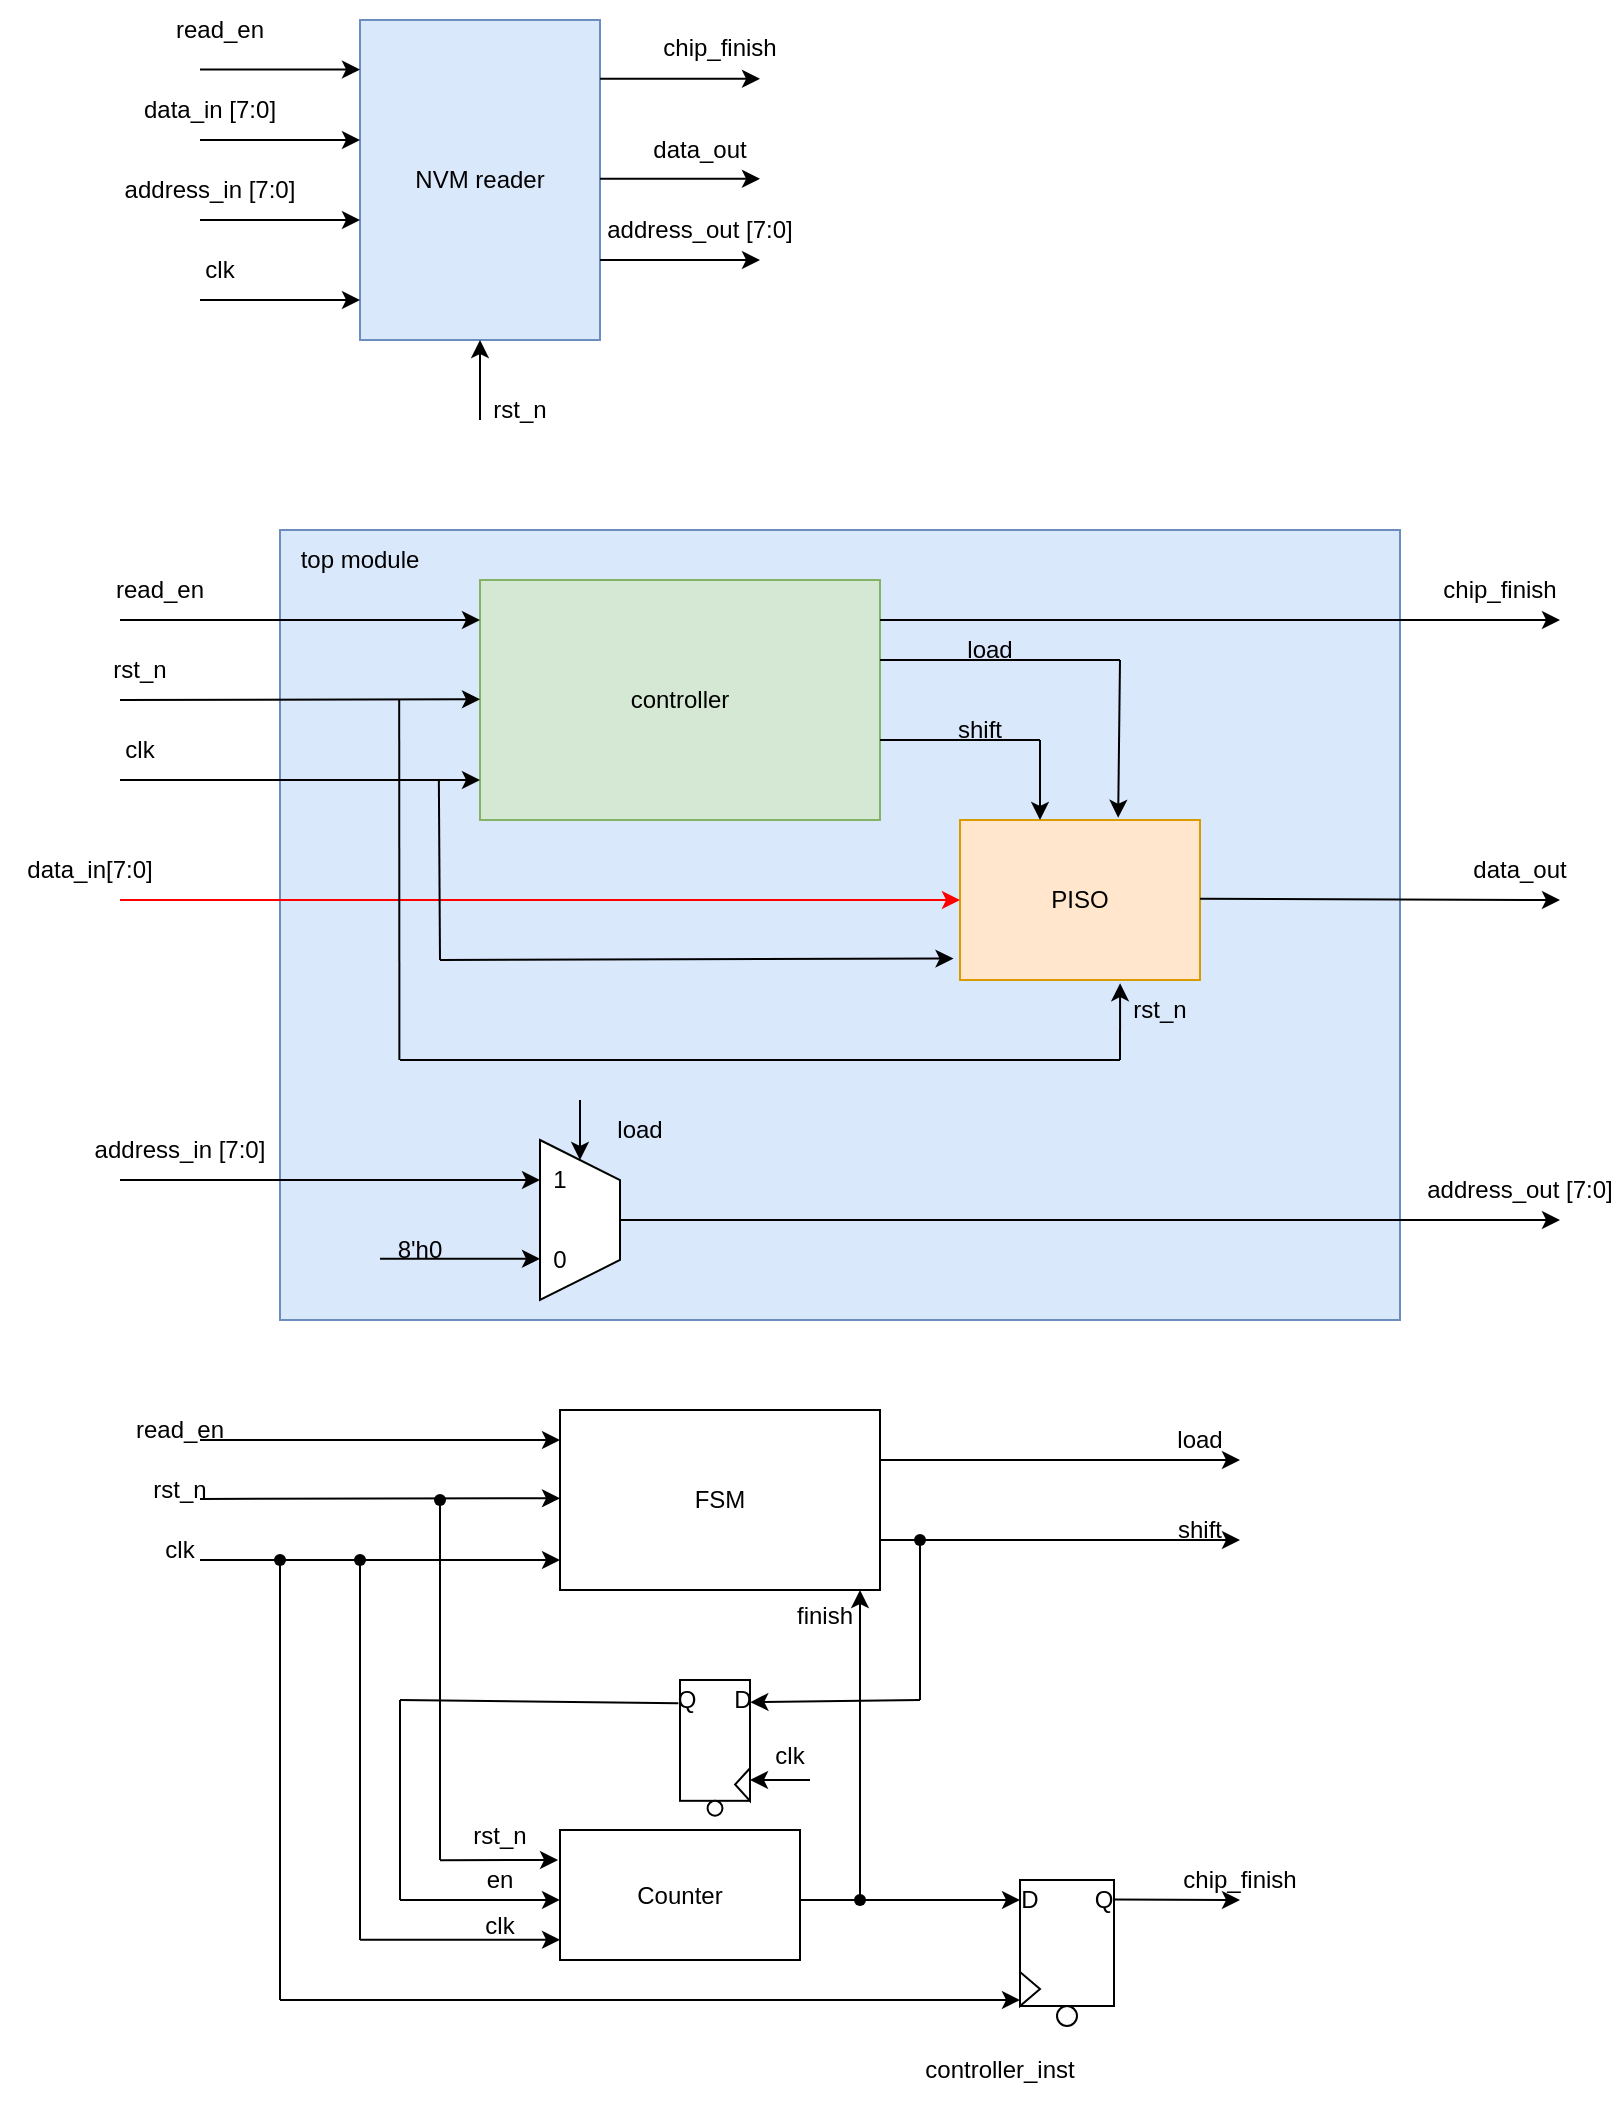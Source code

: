 <mxfile version="27.1.6" pages="3">
  <diagram name="High level specification" id="ZVa7xYgnFf6gPkSq-XxN">
    <mxGraphModel dx="1158" dy="623" grid="1" gridSize="10" guides="1" tooltips="1" connect="1" arrows="1" fold="1" page="1" pageScale="1" pageWidth="850" pageHeight="1100" math="0" shadow="0">
      <root>
        <mxCell id="0" />
        <mxCell id="1" parent="0" />
        <mxCell id="X0W1rjozU8LNPIeP2g2Z-4" value="" style="rounded=0;whiteSpace=wrap;html=1;fillColor=#dae8fc;strokeColor=#6c8ebf;" parent="1" vertex="1">
          <mxGeometry x="160" y="295" width="560" height="395" as="geometry" />
        </mxCell>
        <mxCell id="QS36ZWn6xjOG5KxXOorU-1" value="NVM reader" style="rounded=0;whiteSpace=wrap;html=1;fillColor=#dae8fc;strokeColor=#6c8ebf;" parent="1" vertex="1">
          <mxGeometry x="200" y="40" width="120" height="160" as="geometry" />
        </mxCell>
        <mxCell id="QS36ZWn6xjOG5KxXOorU-2" value="" style="endArrow=classic;html=1;rounded=0;" parent="1" edge="1">
          <mxGeometry width="50" height="50" relative="1" as="geometry">
            <mxPoint x="120" y="64.76" as="sourcePoint" />
            <mxPoint x="200" y="64.76" as="targetPoint" />
          </mxGeometry>
        </mxCell>
        <mxCell id="QS36ZWn6xjOG5KxXOorU-3" value="read_en" style="text;strokeColor=none;align=center;fillColor=none;html=1;verticalAlign=middle;whiteSpace=wrap;rounded=0;" parent="1" vertex="1">
          <mxGeometry x="100" y="30" width="60" height="30" as="geometry" />
        </mxCell>
        <mxCell id="QS36ZWn6xjOG5KxXOorU-4" value="" style="endArrow=classic;html=1;rounded=0;" parent="1" edge="1">
          <mxGeometry width="50" height="50" relative="1" as="geometry">
            <mxPoint x="120" y="100" as="sourcePoint" />
            <mxPoint x="200" y="100" as="targetPoint" />
          </mxGeometry>
        </mxCell>
        <mxCell id="QS36ZWn6xjOG5KxXOorU-5" value="data_in [7:0]" style="text;strokeColor=none;align=center;fillColor=none;html=1;verticalAlign=middle;whiteSpace=wrap;rounded=0;" parent="1" vertex="1">
          <mxGeometry x="90" y="70" width="70" height="30" as="geometry" />
        </mxCell>
        <mxCell id="QS36ZWn6xjOG5KxXOorU-6" value="" style="endArrow=classic;html=1;rounded=0;" parent="1" edge="1">
          <mxGeometry width="50" height="50" relative="1" as="geometry">
            <mxPoint x="120" y="140" as="sourcePoint" />
            <mxPoint x="200" y="140" as="targetPoint" />
          </mxGeometry>
        </mxCell>
        <mxCell id="QS36ZWn6xjOG5KxXOorU-7" value="" style="endArrow=classic;html=1;rounded=0;" parent="1" edge="1">
          <mxGeometry width="50" height="50" relative="1" as="geometry">
            <mxPoint x="320" y="119.43" as="sourcePoint" />
            <mxPoint x="400" y="119.43" as="targetPoint" />
          </mxGeometry>
        </mxCell>
        <mxCell id="QS36ZWn6xjOG5KxXOorU-8" value="data_out" style="text;strokeColor=none;align=center;fillColor=none;html=1;verticalAlign=middle;whiteSpace=wrap;rounded=0;" parent="1" vertex="1">
          <mxGeometry x="340" y="90" width="60" height="30" as="geometry" />
        </mxCell>
        <mxCell id="QS36ZWn6xjOG5KxXOorU-10" value="address_in [7:0]" style="text;strokeColor=none;align=center;fillColor=none;html=1;verticalAlign=middle;whiteSpace=wrap;rounded=0;" parent="1" vertex="1">
          <mxGeometry x="80" y="110" width="90" height="30" as="geometry" />
        </mxCell>
        <mxCell id="QS36ZWn6xjOG5KxXOorU-11" value="" style="endArrow=classic;html=1;rounded=0;" parent="1" edge="1">
          <mxGeometry width="50" height="50" relative="1" as="geometry">
            <mxPoint x="120" y="180" as="sourcePoint" />
            <mxPoint x="200" y="180" as="targetPoint" />
          </mxGeometry>
        </mxCell>
        <mxCell id="QS36ZWn6xjOG5KxXOorU-12" value="clk" style="text;strokeColor=none;align=center;fillColor=none;html=1;verticalAlign=middle;whiteSpace=wrap;rounded=0;" parent="1" vertex="1">
          <mxGeometry x="100" y="150" width="60" height="30" as="geometry" />
        </mxCell>
        <mxCell id="QS36ZWn6xjOG5KxXOorU-13" value="" style="endArrow=classic;html=1;rounded=0;" parent="1" edge="1">
          <mxGeometry width="50" height="50" relative="1" as="geometry">
            <mxPoint x="320" y="160" as="sourcePoint" />
            <mxPoint x="400" y="160" as="targetPoint" />
          </mxGeometry>
        </mxCell>
        <mxCell id="QS36ZWn6xjOG5KxXOorU-14" value="address_out [7:0]" style="text;strokeColor=none;align=center;fillColor=none;html=1;verticalAlign=middle;whiteSpace=wrap;rounded=0;" parent="1" vertex="1">
          <mxGeometry x="320" y="130" width="100" height="30" as="geometry" />
        </mxCell>
        <mxCell id="QS36ZWn6xjOG5KxXOorU-15" value="controller" style="rounded=0;whiteSpace=wrap;html=1;fillColor=#d5e8d4;strokeColor=#82b366;" parent="1" vertex="1">
          <mxGeometry x="260" y="320" width="200" height="120" as="geometry" />
        </mxCell>
        <mxCell id="QS36ZWn6xjOG5KxXOorU-16" value="PISO" style="rounded=0;whiteSpace=wrap;html=1;fillColor=#ffe6cc;strokeColor=#d79b00;" parent="1" vertex="1">
          <mxGeometry x="500" y="440" width="120" height="80" as="geometry" />
        </mxCell>
        <mxCell id="QS36ZWn6xjOG5KxXOorU-17" value="" style="endArrow=classic;html=1;rounded=0;" parent="1" edge="1">
          <mxGeometry width="50" height="50" relative="1" as="geometry">
            <mxPoint x="80" y="420" as="sourcePoint" />
            <mxPoint x="260" y="420" as="targetPoint" />
          </mxGeometry>
        </mxCell>
        <mxCell id="QS36ZWn6xjOG5KxXOorU-18" value="clk" style="text;strokeColor=none;align=center;fillColor=none;html=1;verticalAlign=middle;whiteSpace=wrap;rounded=0;" parent="1" vertex="1">
          <mxGeometry x="60" y="390" width="60" height="30" as="geometry" />
        </mxCell>
        <mxCell id="QS36ZWn6xjOG5KxXOorU-19" value="read_en" style="text;strokeColor=none;align=center;fillColor=none;html=1;verticalAlign=middle;whiteSpace=wrap;rounded=0;" parent="1" vertex="1">
          <mxGeometry x="70" y="310" width="60" height="30" as="geometry" />
        </mxCell>
        <mxCell id="QS36ZWn6xjOG5KxXOorU-20" value="" style="endArrow=classic;html=1;rounded=0;" parent="1" edge="1">
          <mxGeometry width="50" height="50" relative="1" as="geometry">
            <mxPoint x="80" y="340" as="sourcePoint" />
            <mxPoint x="260" y="340" as="targetPoint" />
          </mxGeometry>
        </mxCell>
        <mxCell id="QS36ZWn6xjOG5KxXOorU-21" value="" style="endArrow=classic;html=1;rounded=0;" parent="1" edge="1">
          <mxGeometry width="50" height="50" relative="1" as="geometry">
            <mxPoint x="260" y="240" as="sourcePoint" />
            <mxPoint x="260" y="200" as="targetPoint" />
          </mxGeometry>
        </mxCell>
        <mxCell id="QS36ZWn6xjOG5KxXOorU-22" value="rst_n" style="text;strokeColor=none;align=center;fillColor=none;html=1;verticalAlign=middle;whiteSpace=wrap;rounded=0;" parent="1" vertex="1">
          <mxGeometry x="250" y="220" width="60" height="30" as="geometry" />
        </mxCell>
        <mxCell id="QS36ZWn6xjOG5KxXOorU-23" value="" style="endArrow=classic;html=1;rounded=0;" parent="1" edge="1">
          <mxGeometry width="50" height="50" relative="1" as="geometry">
            <mxPoint x="80" y="380" as="sourcePoint" />
            <mxPoint x="260" y="379.66" as="targetPoint" />
          </mxGeometry>
        </mxCell>
        <mxCell id="QS36ZWn6xjOG5KxXOorU-24" value="rst_n" style="text;strokeColor=none;align=center;fillColor=none;html=1;verticalAlign=middle;whiteSpace=wrap;rounded=0;" parent="1" vertex="1">
          <mxGeometry x="60" y="350" width="60" height="30" as="geometry" />
        </mxCell>
        <mxCell id="QS36ZWn6xjOG5KxXOorU-25" value="" style="endArrow=classic;html=1;rounded=0;entryX=0;entryY=0.5;entryDx=0;entryDy=0;strokeColor=#FF0000;" parent="1" target="QS36ZWn6xjOG5KxXOorU-16" edge="1">
          <mxGeometry width="50" height="50" relative="1" as="geometry">
            <mxPoint x="80" y="480" as="sourcePoint" />
            <mxPoint x="400" y="480" as="targetPoint" />
          </mxGeometry>
        </mxCell>
        <mxCell id="QS36ZWn6xjOG5KxXOorU-26" value="data_in[7:0]" style="text;strokeColor=none;align=center;fillColor=none;html=1;verticalAlign=middle;whiteSpace=wrap;rounded=0;" parent="1" vertex="1">
          <mxGeometry x="20" y="450" width="90" height="30" as="geometry" />
        </mxCell>
        <mxCell id="QS36ZWn6xjOG5KxXOorU-27" value="" style="endArrow=classic;html=1;rounded=0;" parent="1" edge="1">
          <mxGeometry width="50" height="50" relative="1" as="geometry">
            <mxPoint x="620" y="479.43" as="sourcePoint" />
            <mxPoint x="800" y="480" as="targetPoint" />
          </mxGeometry>
        </mxCell>
        <mxCell id="QS36ZWn6xjOG5KxXOorU-28" value="data_out" style="text;strokeColor=none;align=center;fillColor=none;html=1;verticalAlign=middle;whiteSpace=wrap;rounded=0;" parent="1" vertex="1">
          <mxGeometry x="750" y="450" width="60" height="30" as="geometry" />
        </mxCell>
        <mxCell id="QS36ZWn6xjOG5KxXOorU-33" value="" style="endArrow=none;html=1;rounded=0;" parent="1" edge="1">
          <mxGeometry width="50" height="50" relative="1" as="geometry">
            <mxPoint x="460" y="400" as="sourcePoint" />
            <mxPoint x="540" y="400" as="targetPoint" />
          </mxGeometry>
        </mxCell>
        <mxCell id="QS36ZWn6xjOG5KxXOorU-34" value="" style="endArrow=classic;html=1;rounded=0;" parent="1" edge="1">
          <mxGeometry width="50" height="50" relative="1" as="geometry">
            <mxPoint x="540" y="400" as="sourcePoint" />
            <mxPoint x="540" y="440" as="targetPoint" />
          </mxGeometry>
        </mxCell>
        <mxCell id="QS36ZWn6xjOG5KxXOorU-35" value="shift" style="text;strokeColor=none;align=center;fillColor=none;html=1;verticalAlign=middle;whiteSpace=wrap;rounded=0;" parent="1" vertex="1">
          <mxGeometry x="480" y="380" width="60" height="30" as="geometry" />
        </mxCell>
        <mxCell id="QS36ZWn6xjOG5KxXOorU-36" value="" style="endArrow=none;html=1;rounded=0;" parent="1" edge="1">
          <mxGeometry width="50" height="50" relative="1" as="geometry">
            <mxPoint x="460" y="360" as="sourcePoint" />
            <mxPoint x="580" y="360" as="targetPoint" />
          </mxGeometry>
        </mxCell>
        <mxCell id="QS36ZWn6xjOG5KxXOorU-37" value="" style="endArrow=classic;html=1;rounded=0;entryX=0.659;entryY=-0.014;entryDx=0;entryDy=0;entryPerimeter=0;" parent="1" target="QS36ZWn6xjOG5KxXOorU-16" edge="1">
          <mxGeometry width="50" height="50" relative="1" as="geometry">
            <mxPoint x="580" y="360" as="sourcePoint" />
            <mxPoint x="630" y="310" as="targetPoint" />
          </mxGeometry>
        </mxCell>
        <mxCell id="QS36ZWn6xjOG5KxXOorU-38" value="load" style="text;strokeColor=none;align=center;fillColor=none;html=1;verticalAlign=middle;whiteSpace=wrap;rounded=0;" parent="1" vertex="1">
          <mxGeometry x="485" y="340" width="60" height="30" as="geometry" />
        </mxCell>
        <mxCell id="QS36ZWn6xjOG5KxXOorU-46" value="" style="endArrow=none;html=1;rounded=0;" parent="1" edge="1">
          <mxGeometry width="50" height="50" relative="1" as="geometry">
            <mxPoint x="219.7" y="560" as="sourcePoint" />
            <mxPoint x="219.6" y="380" as="targetPoint" />
          </mxGeometry>
        </mxCell>
        <mxCell id="QS36ZWn6xjOG5KxXOorU-47" value="" style="endArrow=none;html=1;rounded=0;" parent="1" edge="1">
          <mxGeometry width="50" height="50" relative="1" as="geometry">
            <mxPoint x="220" y="560" as="sourcePoint" />
            <mxPoint x="580" y="560" as="targetPoint" />
          </mxGeometry>
        </mxCell>
        <mxCell id="QS36ZWn6xjOG5KxXOorU-48" value="" style="endArrow=classic;html=1;rounded=0;entryX=0.667;entryY=1.02;entryDx=0;entryDy=0;entryPerimeter=0;" parent="1" target="QS36ZWn6xjOG5KxXOorU-16" edge="1">
          <mxGeometry width="50" height="50" relative="1" as="geometry">
            <mxPoint x="580" y="560" as="sourcePoint" />
            <mxPoint x="630" y="550" as="targetPoint" />
          </mxGeometry>
        </mxCell>
        <mxCell id="QS36ZWn6xjOG5KxXOorU-49" value="rst_n" style="text;strokeColor=none;align=center;fillColor=none;html=1;verticalAlign=middle;whiteSpace=wrap;rounded=0;" parent="1" vertex="1">
          <mxGeometry x="570" y="520" width="60" height="30" as="geometry" />
        </mxCell>
        <mxCell id="Eh7rgGoh-DBIJa1UvtAz-7" value="address_in [7:0]" style="text;strokeColor=none;align=center;fillColor=none;html=1;verticalAlign=middle;whiteSpace=wrap;rounded=0;" parent="1" vertex="1">
          <mxGeometry x="65" y="590" width="90" height="30" as="geometry" />
        </mxCell>
        <mxCell id="Eh7rgGoh-DBIJa1UvtAz-9" value="address_out [7:0]" style="text;strokeColor=none;align=center;fillColor=none;html=1;verticalAlign=middle;whiteSpace=wrap;rounded=0;" parent="1" vertex="1">
          <mxGeometry x="730" y="610" width="100" height="30" as="geometry" />
        </mxCell>
        <mxCell id="Eh7rgGoh-DBIJa1UvtAz-18" value="FSM" style="rounded=0;whiteSpace=wrap;html=1;" parent="1" vertex="1">
          <mxGeometry x="300" y="735" width="160" height="90" as="geometry" />
        </mxCell>
        <mxCell id="Eh7rgGoh-DBIJa1UvtAz-19" value="Counter" style="rounded=0;whiteSpace=wrap;html=1;" parent="1" vertex="1">
          <mxGeometry x="300" y="945" width="120" height="65" as="geometry" />
        </mxCell>
        <mxCell id="Eh7rgGoh-DBIJa1UvtAz-20" value="controller_inst" style="text;strokeColor=none;align=center;fillColor=none;html=1;verticalAlign=middle;whiteSpace=wrap;rounded=0;" parent="1" vertex="1">
          <mxGeometry x="490" y="1050" width="60" height="30" as="geometry" />
        </mxCell>
        <mxCell id="Eh7rgGoh-DBIJa1UvtAz-24" value="" style="endArrow=classic;html=1;rounded=0;" parent="1" edge="1">
          <mxGeometry width="50" height="50" relative="1" as="geometry">
            <mxPoint x="120" y="810" as="sourcePoint" />
            <mxPoint x="300" y="810" as="targetPoint" />
          </mxGeometry>
        </mxCell>
        <mxCell id="Eh7rgGoh-DBIJa1UvtAz-25" value="" style="endArrow=classic;html=1;rounded=0;" parent="1" edge="1">
          <mxGeometry width="50" height="50" relative="1" as="geometry">
            <mxPoint x="120" y="750" as="sourcePoint" />
            <mxPoint x="300" y="750" as="targetPoint" />
          </mxGeometry>
        </mxCell>
        <mxCell id="Eh7rgGoh-DBIJa1UvtAz-26" value="" style="endArrow=classic;html=1;rounded=0;" parent="1" edge="1">
          <mxGeometry width="50" height="50" relative="1" as="geometry">
            <mxPoint x="120" y="779.47" as="sourcePoint" />
            <mxPoint x="300" y="779.13" as="targetPoint" />
          </mxGeometry>
        </mxCell>
        <mxCell id="Eh7rgGoh-DBIJa1UvtAz-27" value="read_en" style="text;strokeColor=none;align=center;fillColor=none;html=1;verticalAlign=middle;whiteSpace=wrap;rounded=0;" parent="1" vertex="1">
          <mxGeometry x="80" y="730" width="60" height="30" as="geometry" />
        </mxCell>
        <mxCell id="Eh7rgGoh-DBIJa1UvtAz-28" value="rst_n" style="text;strokeColor=none;align=center;fillColor=none;html=1;verticalAlign=middle;whiteSpace=wrap;rounded=0;" parent="1" vertex="1">
          <mxGeometry x="80" y="760" width="60" height="30" as="geometry" />
        </mxCell>
        <mxCell id="Eh7rgGoh-DBIJa1UvtAz-29" value="clk" style="text;strokeColor=none;align=center;fillColor=none;html=1;verticalAlign=middle;whiteSpace=wrap;rounded=0;" parent="1" vertex="1">
          <mxGeometry x="80" y="790" width="60" height="30" as="geometry" />
        </mxCell>
        <mxCell id="Eh7rgGoh-DBIJa1UvtAz-30" value="" style="endArrow=classic;html=1;rounded=0;" parent="1" edge="1">
          <mxGeometry width="50" height="50" relative="1" as="geometry">
            <mxPoint x="460" y="760" as="sourcePoint" />
            <mxPoint x="640" y="760" as="targetPoint" />
          </mxGeometry>
        </mxCell>
        <mxCell id="Eh7rgGoh-DBIJa1UvtAz-31" value="" style="endArrow=classic;html=1;rounded=0;" parent="1" edge="1">
          <mxGeometry width="50" height="50" relative="1" as="geometry">
            <mxPoint x="460" y="800" as="sourcePoint" />
            <mxPoint x="640" y="800" as="targetPoint" />
          </mxGeometry>
        </mxCell>
        <mxCell id="Eh7rgGoh-DBIJa1UvtAz-32" value="load" style="text;strokeColor=none;align=center;fillColor=none;html=1;verticalAlign=middle;whiteSpace=wrap;rounded=0;" parent="1" vertex="1">
          <mxGeometry x="590" y="735" width="60" height="30" as="geometry" />
        </mxCell>
        <mxCell id="Eh7rgGoh-DBIJa1UvtAz-33" value="shift" style="text;strokeColor=none;align=center;fillColor=none;html=1;verticalAlign=middle;whiteSpace=wrap;rounded=0;" parent="1" vertex="1">
          <mxGeometry x="590" y="780" width="60" height="30" as="geometry" />
        </mxCell>
        <mxCell id="Eh7rgGoh-DBIJa1UvtAz-35" value="" style="endArrow=none;html=1;rounded=0;" parent="1" edge="1">
          <mxGeometry width="50" height="50" relative="1" as="geometry">
            <mxPoint x="200" y="1000" as="sourcePoint" />
            <mxPoint x="200" y="810" as="targetPoint" />
          </mxGeometry>
        </mxCell>
        <mxCell id="Eh7rgGoh-DBIJa1UvtAz-36" value="" style="endArrow=classic;html=1;rounded=0;entryX=0;entryY=0.75;entryDx=0;entryDy=0;" parent="1" edge="1">
          <mxGeometry width="50" height="50" relative="1" as="geometry">
            <mxPoint x="200" y="999.88" as="sourcePoint" />
            <mxPoint x="300" y="999.88" as="targetPoint" />
          </mxGeometry>
        </mxCell>
        <mxCell id="Eh7rgGoh-DBIJa1UvtAz-37" value="" style="endArrow=none;html=1;rounded=0;" parent="1" edge="1">
          <mxGeometry width="50" height="50" relative="1" as="geometry">
            <mxPoint x="240" y="960" as="sourcePoint" />
            <mxPoint x="240" y="780" as="targetPoint" />
          </mxGeometry>
        </mxCell>
        <mxCell id="Eh7rgGoh-DBIJa1UvtAz-38" value="" style="endArrow=classic;html=1;rounded=0;entryX=-0.008;entryY=0.081;entryDx=0;entryDy=0;entryPerimeter=0;" parent="1" edge="1">
          <mxGeometry width="50" height="50" relative="1" as="geometry">
            <mxPoint x="240" y="960.14" as="sourcePoint" />
            <mxPoint x="299.04" y="960" as="targetPoint" />
          </mxGeometry>
        </mxCell>
        <mxCell id="Eh7rgGoh-DBIJa1UvtAz-39" value="" style="endArrow=none;html=1;rounded=0;" parent="1" edge="1" target="kwVbGLBb0hcTX_OBgX2e-32">
          <mxGeometry width="50" height="50" relative="1" as="geometry">
            <mxPoint x="480" y="880" as="sourcePoint" />
            <mxPoint x="480" y="800" as="targetPoint" />
          </mxGeometry>
        </mxCell>
        <mxCell id="Eh7rgGoh-DBIJa1UvtAz-42" value="" style="endArrow=classic;html=1;rounded=0;entryX=0;entryY=0.538;entryDx=0;entryDy=0;entryPerimeter=0;" parent="1" target="Eh7rgGoh-DBIJa1UvtAz-19" edge="1">
          <mxGeometry width="50" height="50" relative="1" as="geometry">
            <mxPoint x="220" y="980" as="sourcePoint" />
            <mxPoint x="270" y="930" as="targetPoint" />
          </mxGeometry>
        </mxCell>
        <mxCell id="Eh7rgGoh-DBIJa1UvtAz-43" value="en" style="text;strokeColor=none;align=center;fillColor=none;html=1;verticalAlign=middle;whiteSpace=wrap;rounded=0;" parent="1" vertex="1">
          <mxGeometry x="260" y="962.5" width="20" height="15" as="geometry" />
        </mxCell>
        <mxCell id="Eh7rgGoh-DBIJa1UvtAz-44" value="" style="endArrow=none;html=1;rounded=0;exitX=1;exitY=0.538;exitDx=0;exitDy=0;exitPerimeter=0;" parent="1" source="Eh7rgGoh-DBIJa1UvtAz-19" edge="1">
          <mxGeometry width="50" height="50" relative="1" as="geometry">
            <mxPoint x="430" y="990" as="sourcePoint" />
            <mxPoint x="440" y="980" as="targetPoint" />
          </mxGeometry>
        </mxCell>
        <mxCell id="Eh7rgGoh-DBIJa1UvtAz-45" value="" style="endArrow=classic;html=1;rounded=0;entryX=0.871;entryY=0.999;entryDx=0;entryDy=0;entryPerimeter=0;" parent="1" edge="1" source="kwVbGLBb0hcTX_OBgX2e-16">
          <mxGeometry width="50" height="50" relative="1" as="geometry">
            <mxPoint x="450.64" y="930.09" as="sourcePoint" />
            <mxPoint x="450" y="825" as="targetPoint" />
          </mxGeometry>
        </mxCell>
        <mxCell id="Eh7rgGoh-DBIJa1UvtAz-46" value="finish" style="text;strokeColor=none;align=center;fillColor=none;html=1;verticalAlign=middle;whiteSpace=wrap;rounded=0;" parent="1" vertex="1">
          <mxGeometry x="410" y="825" width="45" height="25" as="geometry" />
        </mxCell>
        <mxCell id="Eh7rgGoh-DBIJa1UvtAz-49" value="top module" style="text;strokeColor=none;align=center;fillColor=none;html=1;verticalAlign=middle;whiteSpace=wrap;rounded=0;" parent="1" vertex="1">
          <mxGeometry x="160" y="295" width="80" height="30" as="geometry" />
        </mxCell>
        <mxCell id="X0W1rjozU8LNPIeP2g2Z-1" value="" style="endArrow=none;html=1;rounded=0;" parent="1" edge="1">
          <mxGeometry width="50" height="50" relative="1" as="geometry">
            <mxPoint x="240" y="510" as="sourcePoint" />
            <mxPoint x="239.43" y="420" as="targetPoint" />
          </mxGeometry>
        </mxCell>
        <mxCell id="X0W1rjozU8LNPIeP2g2Z-3" value="" style="endArrow=classic;html=1;rounded=0;entryX=-0.027;entryY=0.866;entryDx=0;entryDy=0;entryPerimeter=0;" parent="1" target="QS36ZWn6xjOG5KxXOorU-16" edge="1">
          <mxGeometry width="50" height="50" relative="1" as="geometry">
            <mxPoint x="240" y="510" as="sourcePoint" />
            <mxPoint x="290" y="460" as="targetPoint" />
          </mxGeometry>
        </mxCell>
        <mxCell id="kwVbGLBb0hcTX_OBgX2e-1" value="" style="group" vertex="1" connectable="0" parent="1">
          <mxGeometry x="530" y="970" width="47" height="73" as="geometry" />
        </mxCell>
        <mxCell id="kwVbGLBb0hcTX_OBgX2e-2" value="" style="rounded=0;whiteSpace=wrap;html=1;" vertex="1" parent="kwVbGLBb0hcTX_OBgX2e-1">
          <mxGeometry width="47" height="63" as="geometry" />
        </mxCell>
        <mxCell id="kwVbGLBb0hcTX_OBgX2e-3" value="D" style="text;strokeColor=none;align=center;fillColor=none;html=1;verticalAlign=middle;whiteSpace=wrap;rounded=0;" vertex="1" parent="kwVbGLBb0hcTX_OBgX2e-1">
          <mxGeometry width="10" height="20" as="geometry" />
        </mxCell>
        <mxCell id="kwVbGLBb0hcTX_OBgX2e-4" value="" style="triangle;whiteSpace=wrap;html=1;" vertex="1" parent="kwVbGLBb0hcTX_OBgX2e-1">
          <mxGeometry y="46" width="10" height="17" as="geometry" />
        </mxCell>
        <mxCell id="kwVbGLBb0hcTX_OBgX2e-5" value="Q" style="text;strokeColor=none;align=center;fillColor=none;html=1;verticalAlign=middle;whiteSpace=wrap;rounded=0;" vertex="1" parent="kwVbGLBb0hcTX_OBgX2e-1">
          <mxGeometry x="37" width="10" height="20" as="geometry" />
        </mxCell>
        <mxCell id="kwVbGLBb0hcTX_OBgX2e-6" value="" style="ellipse;whiteSpace=wrap;html=1;aspect=fixed;" vertex="1" parent="kwVbGLBb0hcTX_OBgX2e-1">
          <mxGeometry x="18.5" y="63" width="10" height="10" as="geometry" />
        </mxCell>
        <mxCell id="kwVbGLBb0hcTX_OBgX2e-7" value="" style="endArrow=classic;html=1;rounded=0;entryX=0;entryY=0.5;entryDx=0;entryDy=0;" edge="1" parent="1" target="kwVbGLBb0hcTX_OBgX2e-3">
          <mxGeometry width="50" height="50" relative="1" as="geometry">
            <mxPoint x="440" y="980" as="sourcePoint" />
            <mxPoint x="490" y="930" as="targetPoint" />
          </mxGeometry>
        </mxCell>
        <mxCell id="kwVbGLBb0hcTX_OBgX2e-16" value="" style="shape=waypoint;sketch=0;fillStyle=solid;size=6;pointerEvents=1;points=[];fillColor=none;resizable=0;rotatable=0;perimeter=centerPerimeter;snapToPoint=1;" vertex="1" parent="1">
          <mxGeometry x="440" y="970" width="20" height="20" as="geometry" />
        </mxCell>
        <mxCell id="kwVbGLBb0hcTX_OBgX2e-18" value="" style="endArrow=classic;html=1;rounded=0;" edge="1" parent="1">
          <mxGeometry width="50" height="50" relative="1" as="geometry">
            <mxPoint x="320" y="69.43" as="sourcePoint" />
            <mxPoint x="400" y="69.43" as="targetPoint" />
          </mxGeometry>
        </mxCell>
        <mxCell id="kwVbGLBb0hcTX_OBgX2e-19" value="chip_finish" style="text;strokeColor=none;align=center;fillColor=none;html=1;verticalAlign=middle;whiteSpace=wrap;rounded=0;" vertex="1" parent="1">
          <mxGeometry x="350" y="39.43" width="60" height="30" as="geometry" />
        </mxCell>
        <mxCell id="kwVbGLBb0hcTX_OBgX2e-20" value="" style="endArrow=classic;html=1;rounded=0;" edge="1" parent="1">
          <mxGeometry width="50" height="50" relative="1" as="geometry">
            <mxPoint x="460" y="340" as="sourcePoint" />
            <mxPoint x="800" y="340" as="targetPoint" />
          </mxGeometry>
        </mxCell>
        <mxCell id="kwVbGLBb0hcTX_OBgX2e-21" value="chip_finish" style="text;strokeColor=none;align=center;fillColor=none;html=1;verticalAlign=middle;whiteSpace=wrap;rounded=0;" vertex="1" parent="1">
          <mxGeometry x="740" y="310" width="60" height="30" as="geometry" />
        </mxCell>
        <mxCell id="kwVbGLBb0hcTX_OBgX2e-22" value="" style="endArrow=classic;html=1;rounded=0;" edge="1" parent="1">
          <mxGeometry width="50" height="50" relative="1" as="geometry">
            <mxPoint x="577" y="979.77" as="sourcePoint" />
            <mxPoint x="640" y="980" as="targetPoint" />
          </mxGeometry>
        </mxCell>
        <mxCell id="kwVbGLBb0hcTX_OBgX2e-23" value="chip_finish" style="text;strokeColor=none;align=center;fillColor=none;html=1;verticalAlign=middle;whiteSpace=wrap;rounded=0;" vertex="1" parent="1">
          <mxGeometry x="610" y="955" width="60" height="30" as="geometry" />
        </mxCell>
        <mxCell id="kwVbGLBb0hcTX_OBgX2e-24" value="" style="endArrow=classic;html=1;rounded=0;" edge="1" parent="1">
          <mxGeometry width="50" height="50" relative="1" as="geometry">
            <mxPoint x="160" y="1030" as="sourcePoint" />
            <mxPoint x="530" y="1030" as="targetPoint" />
          </mxGeometry>
        </mxCell>
        <mxCell id="kwVbGLBb0hcTX_OBgX2e-25" value="clk" style="text;strokeColor=none;align=center;fillColor=none;html=1;verticalAlign=middle;whiteSpace=wrap;rounded=0;" vertex="1" parent="1">
          <mxGeometry x="250" y="985" width="40" height="15" as="geometry" />
        </mxCell>
        <mxCell id="kwVbGLBb0hcTX_OBgX2e-26" value="rst_n" style="text;strokeColor=none;align=center;fillColor=none;html=1;verticalAlign=middle;whiteSpace=wrap;rounded=0;" vertex="1" parent="1">
          <mxGeometry x="255" y="940" width="30" height="15" as="geometry" />
        </mxCell>
        <mxCell id="kwVbGLBb0hcTX_OBgX2e-28" value="" style="endArrow=none;html=1;rounded=0;" edge="1" parent="1">
          <mxGeometry width="50" height="50" relative="1" as="geometry">
            <mxPoint x="160" y="1030" as="sourcePoint" />
            <mxPoint x="160" y="810" as="targetPoint" />
          </mxGeometry>
        </mxCell>
        <mxCell id="kwVbGLBb0hcTX_OBgX2e-29" value="" style="shape=waypoint;sketch=0;fillStyle=solid;size=6;pointerEvents=1;points=[];fillColor=none;resizable=0;rotatable=0;perimeter=centerPerimeter;snapToPoint=1;" vertex="1" parent="1">
          <mxGeometry x="150" y="800" width="20" height="20" as="geometry" />
        </mxCell>
        <mxCell id="kwVbGLBb0hcTX_OBgX2e-30" value="" style="shape=waypoint;sketch=0;fillStyle=solid;size=6;pointerEvents=1;points=[];fillColor=none;resizable=0;rotatable=0;perimeter=centerPerimeter;snapToPoint=1;" vertex="1" parent="1">
          <mxGeometry x="190" y="800" width="20" height="20" as="geometry" />
        </mxCell>
        <mxCell id="kwVbGLBb0hcTX_OBgX2e-31" value="" style="shape=waypoint;sketch=0;fillStyle=solid;size=6;pointerEvents=1;points=[];fillColor=none;resizable=0;rotatable=0;perimeter=centerPerimeter;snapToPoint=1;" vertex="1" parent="1">
          <mxGeometry x="230" y="770" width="20" height="20" as="geometry" />
        </mxCell>
        <mxCell id="kwVbGLBb0hcTX_OBgX2e-32" value="" style="shape=waypoint;sketch=0;fillStyle=solid;size=6;pointerEvents=1;points=[];fillColor=none;resizable=0;rotatable=0;perimeter=centerPerimeter;snapToPoint=1;" vertex="1" parent="1">
          <mxGeometry x="470" y="790" width="20" height="20" as="geometry" />
        </mxCell>
        <mxCell id="kwVbGLBb0hcTX_OBgX2e-33" value="" style="group;flipV=0;flipH=1;" vertex="1" connectable="0" parent="1">
          <mxGeometry x="360" y="870" width="35" height="70" as="geometry" />
        </mxCell>
        <mxCell id="kwVbGLBb0hcTX_OBgX2e-40" value="" style="group" vertex="1" connectable="0" parent="kwVbGLBb0hcTX_OBgX2e-33">
          <mxGeometry width="35" height="70" as="geometry" />
        </mxCell>
        <mxCell id="kwVbGLBb0hcTX_OBgX2e-34" value="" style="rounded=0;whiteSpace=wrap;html=1;flipH=1;flipV=0;" vertex="1" parent="kwVbGLBb0hcTX_OBgX2e-40">
          <mxGeometry width="35" height="60.411" as="geometry" />
        </mxCell>
        <mxCell id="kwVbGLBb0hcTX_OBgX2e-35" value="D" style="text;strokeColor=none;align=center;fillColor=none;html=1;verticalAlign=middle;whiteSpace=wrap;rounded=0;" vertex="1" parent="kwVbGLBb0hcTX_OBgX2e-40">
          <mxGeometry x="27.553" width="7.447" height="19.178" as="geometry" />
        </mxCell>
        <mxCell id="kwVbGLBb0hcTX_OBgX2e-37" value="Q" style="text;strokeColor=none;align=center;fillColor=none;html=1;verticalAlign=middle;whiteSpace=wrap;rounded=0;" vertex="1" parent="kwVbGLBb0hcTX_OBgX2e-40">
          <mxGeometry width="7.447" height="19.178" as="geometry" />
        </mxCell>
        <mxCell id="kwVbGLBb0hcTX_OBgX2e-38" value="" style="ellipse;whiteSpace=wrap;html=1;aspect=fixed;" vertex="1" parent="kwVbGLBb0hcTX_OBgX2e-40">
          <mxGeometry x="13.777" y="60.411" width="7.447" height="7.447" as="geometry" />
        </mxCell>
        <mxCell id="kwVbGLBb0hcTX_OBgX2e-36" value="" style="triangle;whiteSpace=wrap;html=1;flipH=1;" vertex="1" parent="kwVbGLBb0hcTX_OBgX2e-40">
          <mxGeometry x="27.553" y="44.11" width="7.447" height="16.301" as="geometry" />
        </mxCell>
        <mxCell id="kwVbGLBb0hcTX_OBgX2e-41" value="" style="endArrow=classic;html=1;rounded=0;entryX=1.023;entryY=0.578;entryDx=0;entryDy=0;entryPerimeter=0;" edge="1" parent="1" target="kwVbGLBb0hcTX_OBgX2e-35">
          <mxGeometry width="50" height="50" relative="1" as="geometry">
            <mxPoint x="480" y="880" as="sourcePoint" />
            <mxPoint x="440" y="880" as="targetPoint" />
          </mxGeometry>
        </mxCell>
        <mxCell id="kwVbGLBb0hcTX_OBgX2e-42" value="" style="endArrow=none;html=1;rounded=0;entryX=-0.107;entryY=0.609;entryDx=0;entryDy=0;entryPerimeter=0;" edge="1" parent="1" target="kwVbGLBb0hcTX_OBgX2e-37">
          <mxGeometry width="50" height="50" relative="1" as="geometry">
            <mxPoint x="220" y="880" as="sourcePoint" />
            <mxPoint x="350" y="880" as="targetPoint" />
          </mxGeometry>
        </mxCell>
        <mxCell id="kwVbGLBb0hcTX_OBgX2e-43" value="" style="endArrow=none;html=1;rounded=0;" edge="1" parent="1">
          <mxGeometry width="50" height="50" relative="1" as="geometry">
            <mxPoint x="220" y="980" as="sourcePoint" />
            <mxPoint x="220" y="880" as="targetPoint" />
          </mxGeometry>
        </mxCell>
        <mxCell id="kwVbGLBb0hcTX_OBgX2e-44" value="" style="endArrow=classic;html=1;rounded=0;" edge="1" parent="1">
          <mxGeometry width="50" height="50" relative="1" as="geometry">
            <mxPoint x="425" y="920" as="sourcePoint" />
            <mxPoint x="395" y="920" as="targetPoint" />
          </mxGeometry>
        </mxCell>
        <mxCell id="kwVbGLBb0hcTX_OBgX2e-45" value="clk" style="text;strokeColor=none;align=center;fillColor=none;html=1;verticalAlign=middle;whiteSpace=wrap;rounded=0;" vertex="1" parent="1">
          <mxGeometry x="400" y="900" width="30" height="15" as="geometry" />
        </mxCell>
        <mxCell id="IlCE-91Mdd42mthv5toh-2" value="" style="group" vertex="1" connectable="0" parent="1">
          <mxGeometry x="210" y="580" width="160" height="100" as="geometry" />
        </mxCell>
        <mxCell id="IlCE-91Mdd42mthv5toh-3" value="" style="endArrow=classic;html=1;rounded=0;" edge="1" parent="IlCE-91Mdd42mthv5toh-2">
          <mxGeometry width="50" height="50" relative="1" as="geometry">
            <mxPoint x="120" y="60" as="sourcePoint" />
            <mxPoint x="590" y="60" as="targetPoint" />
          </mxGeometry>
        </mxCell>
        <mxCell id="IlCE-91Mdd42mthv5toh-4" value="" style="endArrow=classic;html=1;rounded=0;" edge="1" parent="IlCE-91Mdd42mthv5toh-2">
          <mxGeometry width="50" height="50" relative="1" as="geometry">
            <mxPoint x="-130" y="40" as="sourcePoint" />
            <mxPoint x="80" y="40" as="targetPoint" />
          </mxGeometry>
        </mxCell>
        <mxCell id="IlCE-91Mdd42mthv5toh-5" value="" style="endArrow=classic;html=1;rounded=0;" edge="1" parent="IlCE-91Mdd42mthv5toh-2">
          <mxGeometry width="50" height="50" relative="1" as="geometry">
            <mxPoint y="79.43" as="sourcePoint" />
            <mxPoint x="80" y="79.43" as="targetPoint" />
          </mxGeometry>
        </mxCell>
        <mxCell id="IlCE-91Mdd42mthv5toh-6" value="" style="endArrow=classic;html=1;rounded=0;" edge="1" parent="IlCE-91Mdd42mthv5toh-2">
          <mxGeometry width="50" height="50" relative="1" as="geometry">
            <mxPoint x="100" as="sourcePoint" />
            <mxPoint x="100" y="30" as="targetPoint" />
          </mxGeometry>
        </mxCell>
        <mxCell id="IlCE-91Mdd42mthv5toh-7" value="" style="group" vertex="1" connectable="0" parent="IlCE-91Mdd42mthv5toh-2">
          <mxGeometry x="80" y="20" width="40" height="80" as="geometry" />
        </mxCell>
        <mxCell id="IlCE-91Mdd42mthv5toh-8" value="" style="shape=trapezoid;perimeter=trapezoidPerimeter;whiteSpace=wrap;html=1;fixedSize=1;rotation=90;" vertex="1" parent="IlCE-91Mdd42mthv5toh-7">
          <mxGeometry x="-20" y="20" width="80" height="40" as="geometry" />
        </mxCell>
        <mxCell id="IlCE-91Mdd42mthv5toh-9" value="0" style="text;strokeColor=none;align=center;fillColor=none;html=1;verticalAlign=middle;whiteSpace=wrap;rounded=0;" vertex="1" parent="IlCE-91Mdd42mthv5toh-7">
          <mxGeometry y="50" width="20" height="20" as="geometry" />
        </mxCell>
        <mxCell id="IlCE-91Mdd42mthv5toh-10" value="1" style="text;strokeColor=none;align=center;fillColor=none;html=1;verticalAlign=middle;whiteSpace=wrap;rounded=0;" vertex="1" parent="IlCE-91Mdd42mthv5toh-7">
          <mxGeometry y="10" width="20" height="20" as="geometry" />
        </mxCell>
        <mxCell id="IlCE-91Mdd42mthv5toh-11" value="load" style="text;strokeColor=none;align=center;fillColor=none;html=1;verticalAlign=middle;whiteSpace=wrap;rounded=0;" vertex="1" parent="IlCE-91Mdd42mthv5toh-2">
          <mxGeometry x="100" width="60" height="30" as="geometry" />
        </mxCell>
        <mxCell id="IlCE-91Mdd42mthv5toh-12" value="8&#39;h0" style="text;strokeColor=none;align=center;fillColor=none;html=1;verticalAlign=middle;whiteSpace=wrap;rounded=0;" vertex="1" parent="IlCE-91Mdd42mthv5toh-2">
          <mxGeometry x="-10" y="60" width="60" height="30" as="geometry" />
        </mxCell>
      </root>
    </mxGraphModel>
  </diagram>
  <diagram id="u7N6D2RFvZ6AjyasNuFc" name="FSM">
    <mxGraphModel dx="1290" dy="557" grid="1" gridSize="10" guides="1" tooltips="1" connect="1" arrows="1" fold="1" page="1" pageScale="1" pageWidth="850" pageHeight="1100" math="0" shadow="0">
      <root>
        <mxCell id="0" />
        <mxCell id="1" parent="0" />
        <mxCell id="bCVS9bcIHjnNBdKzjlNP-1" style="edgeStyle=orthogonalEdgeStyle;rounded=0;orthogonalLoop=1;jettySize=auto;html=1;exitX=1;exitY=0.5;exitDx=0;exitDy=0;entryX=0;entryY=0.5;entryDx=0;entryDy=0;" parent="1" source="bCVS9bcIHjnNBdKzjlNP-2" target="bCVS9bcIHjnNBdKzjlNP-4" edge="1">
          <mxGeometry relative="1" as="geometry" />
        </mxCell>
        <mxCell id="bCVS9bcIHjnNBdKzjlNP-2" value="IDLE" style="ellipse;whiteSpace=wrap;html=1;" parent="1" vertex="1">
          <mxGeometry x="170" y="160" width="120" height="80" as="geometry" />
        </mxCell>
        <mxCell id="bCVS9bcIHjnNBdKzjlNP-3" style="edgeStyle=orthogonalEdgeStyle;curved=1;rounded=0;orthogonalLoop=1;jettySize=auto;html=1;exitX=1;exitY=0.5;exitDx=0;exitDy=0;entryX=0;entryY=0.5;entryDx=0;entryDy=0;" parent="1" source="bCVS9bcIHjnNBdKzjlNP-4" target="bCVS9bcIHjnNBdKzjlNP-6" edge="1">
          <mxGeometry relative="1" as="geometry" />
        </mxCell>
        <mxCell id="bCVS9bcIHjnNBdKzjlNP-4" value="LOAD" style="ellipse;whiteSpace=wrap;html=1;" parent="1" vertex="1">
          <mxGeometry x="350" y="160" width="120" height="80" as="geometry" />
        </mxCell>
        <mxCell id="bCVS9bcIHjnNBdKzjlNP-6" value="SHIFT" style="ellipse;whiteSpace=wrap;html=1;" parent="1" vertex="1">
          <mxGeometry x="530" y="160" width="120" height="80" as="geometry" />
        </mxCell>
        <mxCell id="bCVS9bcIHjnNBdKzjlNP-8" value="read_en=1" style="text;strokeColor=none;align=center;fillColor=none;html=1;verticalAlign=middle;whiteSpace=wrap;rounded=0;" parent="1" vertex="1">
          <mxGeometry x="290" y="160" width="60" height="30" as="geometry" />
        </mxCell>
        <mxCell id="bCVS9bcIHjnNBdKzjlNP-9" value="" style="edgeStyle=orthogonalEdgeStyle;orthogonalLoop=1;jettySize=auto;html=1;rounded=0;curved=1;" parent="1" source="bCVS9bcIHjnNBdKzjlNP-2" edge="1">
          <mxGeometry width="80" relative="1" as="geometry">
            <mxPoint x="170" y="160" as="sourcePoint" />
            <mxPoint x="250" y="160" as="targetPoint" />
            <Array as="points">
              <mxPoint x="170" y="140" />
              <mxPoint x="250" y="140" />
            </Array>
          </mxGeometry>
        </mxCell>
        <mxCell id="bCVS9bcIHjnNBdKzjlNP-10" value="read_en=0" style="text;strokeColor=none;align=center;fillColor=none;html=1;verticalAlign=middle;whiteSpace=wrap;rounded=0;" parent="1" vertex="1">
          <mxGeometry x="180" y="120" width="60" height="30" as="geometry" />
        </mxCell>
        <mxCell id="bCVS9bcIHjnNBdKzjlNP-11" value="finish=0" style="text;strokeColor=none;align=center;fillColor=none;html=1;verticalAlign=middle;whiteSpace=wrap;rounded=0;" parent="1" vertex="1">
          <mxGeometry x="560" y="100" width="60" height="30" as="geometry" />
        </mxCell>
        <mxCell id="bCVS9bcIHjnNBdKzjlNP-12" value="" style="endArrow=classic;html=1;rounded=0;curved=1;edgeStyle=orthogonalEdgeStyle;exitX=0.231;exitY=0.104;exitDx=0;exitDy=0;exitPerimeter=0;" parent="1" source="bCVS9bcIHjnNBdKzjlNP-6" edge="1">
          <mxGeometry width="50" height="50" relative="1" as="geometry">
            <mxPoint x="557.5" y="159" as="sourcePoint" />
            <mxPoint x="622.5" y="169" as="targetPoint" />
            <Array as="points">
              <mxPoint x="558" y="120" />
              <mxPoint x="623" y="120" />
            </Array>
          </mxGeometry>
        </mxCell>
        <mxCell id="bCVS9bcIHjnNBdKzjlNP-14" value="" style="endArrow=classic;html=1;rounded=0;curved=1;edgeStyle=orthogonalEdgeStyle;entryX=0.5;entryY=1;entryDx=0;entryDy=0;exitX=0.932;exitY=0.725;exitDx=0;exitDy=0;exitPerimeter=0;" parent="1" source="bCVS9bcIHjnNBdKzjlNP-6" target="bCVS9bcIHjnNBdKzjlNP-2" edge="1">
          <mxGeometry width="50" height="50" relative="1" as="geometry">
            <mxPoint x="756.24" y="236.48" as="sourcePoint" />
            <mxPoint x="300" y="320" as="targetPoint" />
            <Array as="points">
              <mxPoint x="645" y="218" />
              <mxPoint x="645" y="310" />
              <mxPoint x="230" y="310" />
            </Array>
          </mxGeometry>
        </mxCell>
        <mxCell id="bCVS9bcIHjnNBdKzjlNP-15" value="finish=1" style="text;strokeColor=none;align=center;fillColor=none;html=1;verticalAlign=middle;whiteSpace=wrap;rounded=0;" parent="1" vertex="1">
          <mxGeometry x="430" y="290" width="60" height="30" as="geometry" />
        </mxCell>
        <mxCell id="552xmU3vk-_JXKzvIwuB-1" value="" style="endArrow=none;html=1;rounded=0;" parent="1" edge="1">
          <mxGeometry width="50" height="50" relative="1" as="geometry">
            <mxPoint x="240" y="470" as="sourcePoint" />
            <mxPoint x="200" y="430" as="targetPoint" />
          </mxGeometry>
        </mxCell>
        <mxCell id="552xmU3vk-_JXKzvIwuB-2" value="" style="endArrow=none;html=1;rounded=0;" parent="1" edge="1">
          <mxGeometry width="50" height="50" relative="1" as="geometry">
            <mxPoint x="240" y="510" as="sourcePoint" />
            <mxPoint x="240" y="470" as="targetPoint" />
          </mxGeometry>
        </mxCell>
        <mxCell id="552xmU3vk-_JXKzvIwuB-3" value="" style="endArrow=classic;html=1;rounded=0;" parent="1" edge="1">
          <mxGeometry width="50" height="50" relative="1" as="geometry">
            <mxPoint x="240" y="490" as="sourcePoint" />
            <mxPoint x="280" y="490" as="targetPoint" />
          </mxGeometry>
        </mxCell>
        <mxCell id="552xmU3vk-_JXKzvIwuB-4" value="" style="endArrow=none;html=1;rounded=0;" parent="1" edge="1">
          <mxGeometry width="50" height="50" relative="1" as="geometry">
            <mxPoint x="200" y="550" as="sourcePoint" />
            <mxPoint x="240" y="510" as="targetPoint" />
          </mxGeometry>
        </mxCell>
        <mxCell id="552xmU3vk-_JXKzvIwuB-5" value="" style="endArrow=none;html=1;rounded=0;" parent="1" edge="1">
          <mxGeometry width="50" height="50" relative="1" as="geometry">
            <mxPoint x="200" y="470" as="sourcePoint" />
            <mxPoint x="199.9" y="430" as="targetPoint" />
          </mxGeometry>
        </mxCell>
        <mxCell id="552xmU3vk-_JXKzvIwuB-6" value="" style="endArrow=none;html=1;rounded=0;" parent="1" edge="1">
          <mxGeometry width="50" height="50" relative="1" as="geometry">
            <mxPoint x="200" y="550" as="sourcePoint" />
            <mxPoint x="199.9" y="510" as="targetPoint" />
          </mxGeometry>
        </mxCell>
        <mxCell id="552xmU3vk-_JXKzvIwuB-7" value="" style="endArrow=none;html=1;rounded=0;" parent="1" edge="1">
          <mxGeometry width="50" height="50" relative="1" as="geometry">
            <mxPoint x="220" y="490" as="sourcePoint" />
            <mxPoint x="200" y="470" as="targetPoint" />
          </mxGeometry>
        </mxCell>
        <mxCell id="552xmU3vk-_JXKzvIwuB-8" value="" style="endArrow=none;html=1;rounded=0;" parent="1" edge="1">
          <mxGeometry width="50" height="50" relative="1" as="geometry">
            <mxPoint x="200" y="510" as="sourcePoint" />
            <mxPoint x="220" y="490" as="targetPoint" />
          </mxGeometry>
        </mxCell>
        <mxCell id="552xmU3vk-_JXKzvIwuB-9" value="+" style="text;strokeColor=none;align=center;fillColor=none;html=1;verticalAlign=middle;whiteSpace=wrap;rounded=0;" parent="1" vertex="1">
          <mxGeometry x="210" y="480" width="30" height="20" as="geometry" />
        </mxCell>
        <mxCell id="552xmU3vk-_JXKzvIwuB-10" value="" style="endArrow=classic;html=1;rounded=0;" parent="1" edge="1">
          <mxGeometry width="50" height="50" relative="1" as="geometry">
            <mxPoint x="160" y="450" as="sourcePoint" />
            <mxPoint x="200" y="450" as="targetPoint" />
          </mxGeometry>
        </mxCell>
        <mxCell id="552xmU3vk-_JXKzvIwuB-11" value="" style="endArrow=classic;html=1;rounded=0;" parent="1" edge="1">
          <mxGeometry width="50" height="50" relative="1" as="geometry">
            <mxPoint x="160" y="530" as="sourcePoint" />
            <mxPoint x="200" y="530" as="targetPoint" />
          </mxGeometry>
        </mxCell>
        <mxCell id="552xmU3vk-_JXKzvIwuB-12" value="" style="shape=trapezoid;perimeter=trapezoidPerimeter;whiteSpace=wrap;html=1;fixedSize=1;rotation=90;" parent="1" vertex="1">
          <mxGeometry x="235" y="510" width="110" height="20" as="geometry" />
        </mxCell>
        <mxCell id="552xmU3vk-_JXKzvIwuB-13" value="" style="endArrow=classic;html=1;rounded=0;" parent="1" edge="1">
          <mxGeometry width="50" height="50" relative="1" as="geometry">
            <mxPoint x="240" y="550" as="sourcePoint" />
            <mxPoint x="280" y="550" as="targetPoint" />
          </mxGeometry>
        </mxCell>
        <mxCell id="552xmU3vk-_JXKzvIwuB-14" value="" style="endArrow=classic;html=1;rounded=0;" parent="1" edge="1">
          <mxGeometry width="50" height="50" relative="1" as="geometry">
            <mxPoint x="300" y="519.71" as="sourcePoint" />
            <mxPoint x="360" y="519.91" as="targetPoint" />
          </mxGeometry>
        </mxCell>
        <mxCell id="552xmU3vk-_JXKzvIwuB-15" value="DFF" style="rounded=0;whiteSpace=wrap;html=1;" parent="1" vertex="1">
          <mxGeometry x="360" y="500" width="40" height="75" as="geometry" />
        </mxCell>
        <mxCell id="552xmU3vk-_JXKzvIwuB-16" value="" style="endArrow=classic;html=1;rounded=0;entryX=0;entryY=0.125;entryDx=0;entryDy=0;entryPerimeter=0;" parent="1" target="552xmU3vk-_JXKzvIwuB-22" edge="1">
          <mxGeometry width="50" height="50" relative="1" as="geometry">
            <mxPoint x="400" y="520" as="sourcePoint" />
            <mxPoint x="480" y="520.24" as="targetPoint" />
          </mxGeometry>
        </mxCell>
        <mxCell id="552xmU3vk-_JXKzvIwuB-17" value="" style="triangle;whiteSpace=wrap;html=1;" parent="1" vertex="1">
          <mxGeometry x="360" y="555" width="10" height="20" as="geometry" />
        </mxCell>
        <mxCell id="552xmU3vk-_JXKzvIwuB-18" value="" style="endArrow=none;html=1;rounded=0;" parent="1" edge="1">
          <mxGeometry width="50" height="50" relative="1" as="geometry">
            <mxPoint x="240" y="640" as="sourcePoint" />
            <mxPoint x="240" y="550" as="targetPoint" />
          </mxGeometry>
        </mxCell>
        <mxCell id="552xmU3vk-_JXKzvIwuB-19" value="" style="endArrow=none;html=1;rounded=0;" parent="1" edge="1">
          <mxGeometry width="50" height="50" relative="1" as="geometry">
            <mxPoint x="160" y="639.8" as="sourcePoint" />
            <mxPoint x="440" y="639.8" as="targetPoint" />
          </mxGeometry>
        </mxCell>
        <mxCell id="552xmU3vk-_JXKzvIwuB-20" value="" style="endArrow=none;html=1;rounded=0;" parent="1" edge="1">
          <mxGeometry width="50" height="50" relative="1" as="geometry">
            <mxPoint x="160" y="640" as="sourcePoint" />
            <mxPoint x="160" y="530" as="targetPoint" />
          </mxGeometry>
        </mxCell>
        <mxCell id="552xmU3vk-_JXKzvIwuB-21" value="" style="endArrow=none;html=1;rounded=0;" parent="1" edge="1">
          <mxGeometry width="50" height="50" relative="1" as="geometry">
            <mxPoint x="440" y="640" as="sourcePoint" />
            <mxPoint x="440" y="520" as="targetPoint" />
          </mxGeometry>
        </mxCell>
        <mxCell id="552xmU3vk-_JXKzvIwuB-22" value="=" style="rounded=0;whiteSpace=wrap;html=1;" parent="1" vertex="1">
          <mxGeometry x="520" y="505" width="80" height="120" as="geometry" />
        </mxCell>
        <mxCell id="552xmU3vk-_JXKzvIwuB-23" value="" style="endArrow=classic;html=1;rounded=0;" parent="1" edge="1">
          <mxGeometry width="50" height="50" relative="1" as="geometry">
            <mxPoint x="480" y="600" as="sourcePoint" />
            <mxPoint x="520" y="600" as="targetPoint" />
          </mxGeometry>
        </mxCell>
        <mxCell id="552xmU3vk-_JXKzvIwuB-24" value="" style="endArrow=none;html=1;rounded=0;" parent="1" edge="1">
          <mxGeometry width="50" height="50" relative="1" as="geometry">
            <mxPoint x="480" y="680" as="sourcePoint" />
            <mxPoint x="480" y="600" as="targetPoint" />
          </mxGeometry>
        </mxCell>
        <mxCell id="552xmU3vk-_JXKzvIwuB-25" value="" style="endArrow=none;html=1;rounded=0;" parent="1" edge="1">
          <mxGeometry width="50" height="50" relative="1" as="geometry">
            <mxPoint x="160" y="680" as="sourcePoint" />
            <mxPoint x="480" y="680" as="targetPoint" />
          </mxGeometry>
        </mxCell>
        <mxCell id="552xmU3vk-_JXKzvIwuB-26" value="3&#39;b111" style="text;strokeColor=none;align=center;fillColor=none;html=1;verticalAlign=middle;whiteSpace=wrap;rounded=0;" parent="1" vertex="1">
          <mxGeometry x="120" y="660" width="60" height="30" as="geometry" />
        </mxCell>
        <mxCell id="552xmU3vk-_JXKzvIwuB-27" value="1" style="text;strokeColor=none;align=center;fillColor=none;html=1;verticalAlign=middle;whiteSpace=wrap;rounded=0;" parent="1" vertex="1">
          <mxGeometry x="140" y="430" width="60" height="30" as="geometry" />
        </mxCell>
        <mxCell id="552xmU3vk-_JXKzvIwuB-28" value="1" style="text;strokeColor=none;align=center;fillColor=none;html=1;verticalAlign=middle;whiteSpace=wrap;rounded=0;" parent="1" vertex="1">
          <mxGeometry x="270" y="475" width="30" height="30" as="geometry" />
        </mxCell>
        <mxCell id="552xmU3vk-_JXKzvIwuB-29" value="0" style="text;strokeColor=none;align=center;fillColor=none;html=1;verticalAlign=middle;whiteSpace=wrap;rounded=0;" parent="1" vertex="1">
          <mxGeometry x="270" y="535" width="30" height="30" as="geometry" />
        </mxCell>
        <mxCell id="552xmU3vk-_JXKzvIwuB-30" value="" style="endArrow=classic;html=1;rounded=0;" parent="1" edge="1">
          <mxGeometry width="50" height="50" relative="1" as="geometry">
            <mxPoint x="289.76" y="440" as="sourcePoint" />
            <mxPoint x="289.76" y="470" as="targetPoint" />
          </mxGeometry>
        </mxCell>
        <mxCell id="552xmU3vk-_JXKzvIwuB-31" value="en" style="text;strokeColor=none;align=center;fillColor=none;html=1;verticalAlign=middle;whiteSpace=wrap;rounded=0;" parent="1" vertex="1">
          <mxGeometry x="290" y="430" width="30" height="30" as="geometry" />
        </mxCell>
        <mxCell id="552xmU3vk-_JXKzvIwuB-32" value="" style="endArrow=classic;html=1;rounded=0;" parent="1" edge="1">
          <mxGeometry width="50" height="50" relative="1" as="geometry">
            <mxPoint x="600" y="519.76" as="sourcePoint" />
            <mxPoint x="680" y="520" as="targetPoint" />
          </mxGeometry>
        </mxCell>
        <mxCell id="552xmU3vk-_JXKzvIwuB-33" value="count[2:0]" style="text;strokeColor=none;align=center;fillColor=none;html=1;verticalAlign=middle;whiteSpace=wrap;rounded=0;" parent="1" vertex="1">
          <mxGeometry x="425" y="490" width="60" height="30" as="geometry" />
        </mxCell>
        <mxCell id="552xmU3vk-_JXKzvIwuB-34" value="finish" style="text;strokeColor=none;align=center;fillColor=none;html=1;verticalAlign=middle;whiteSpace=wrap;rounded=0;" parent="1" vertex="1">
          <mxGeometry x="620" y="500" width="60" height="30" as="geometry" />
        </mxCell>
        <mxCell id="552xmU3vk-_JXKzvIwuB-35" value="" style="endArrow=classic;html=1;rounded=0;" parent="1" edge="1">
          <mxGeometry width="50" height="50" relative="1" as="geometry">
            <mxPoint x="320" y="565" as="sourcePoint" />
            <mxPoint x="360" y="565" as="targetPoint" />
          </mxGeometry>
        </mxCell>
        <mxCell id="552xmU3vk-_JXKzvIwuB-36" value="clk" style="text;strokeColor=none;align=center;fillColor=none;html=1;verticalAlign=middle;whiteSpace=wrap;rounded=0;" parent="1" vertex="1">
          <mxGeometry x="315" y="545" width="30" height="30" as="geometry" />
        </mxCell>
        <mxCell id="552xmU3vk-_JXKzvIwuB-37" value="" style="ellipse;whiteSpace=wrap;html=1;aspect=fixed;" parent="1" vertex="1">
          <mxGeometry x="375" y="575" width="10" height="10" as="geometry" />
        </mxCell>
        <mxCell id="552xmU3vk-_JXKzvIwuB-38" value="" style="endArrow=classic;html=1;rounded=0;" parent="1" edge="1">
          <mxGeometry width="50" height="50" relative="1" as="geometry">
            <mxPoint x="380" y="620" as="sourcePoint" />
            <mxPoint x="379.8" y="585" as="targetPoint" />
          </mxGeometry>
        </mxCell>
        <mxCell id="552xmU3vk-_JXKzvIwuB-39" value="rst_n" style="text;strokeColor=none;align=center;fillColor=none;html=1;verticalAlign=middle;whiteSpace=wrap;rounded=0;" parent="1" vertex="1">
          <mxGeometry x="345" y="595" width="30" height="30" as="geometry" />
        </mxCell>
        <mxCell id="552xmU3vk-_JXKzvIwuB-40" value="Counter" style="rounded=0;whiteSpace=wrap;html=1;" parent="1" vertex="1">
          <mxGeometry x="510" y="350" width="120" height="60" as="geometry" />
        </mxCell>
        <mxCell id="552xmU3vk-_JXKzvIwuB-41" value="" style="endArrow=classic;html=1;rounded=0;" parent="1" edge="1">
          <mxGeometry width="50" height="50" relative="1" as="geometry">
            <mxPoint x="440" y="360" as="sourcePoint" />
            <mxPoint x="509" y="360" as="targetPoint" />
          </mxGeometry>
        </mxCell>
        <mxCell id="552xmU3vk-_JXKzvIwuB-42" value="" style="endArrow=classic;html=1;rounded=0;entryX=0;entryY=0.5;entryDx=0;entryDy=0;" parent="1" target="552xmU3vk-_JXKzvIwuB-40" edge="1">
          <mxGeometry width="50" height="50" relative="1" as="geometry">
            <mxPoint x="440" y="380" as="sourcePoint" />
            <mxPoint x="460" y="330" as="targetPoint" />
          </mxGeometry>
        </mxCell>
        <mxCell id="552xmU3vk-_JXKzvIwuB-43" value="" style="endArrow=classic;html=1;rounded=0;entryX=0.001;entryY=0.823;entryDx=0;entryDy=0;entryPerimeter=0;" parent="1" target="552xmU3vk-_JXKzvIwuB-40" edge="1">
          <mxGeometry width="50" height="50" relative="1" as="geometry">
            <mxPoint x="440" y="400" as="sourcePoint" />
            <mxPoint x="520" y="350" as="targetPoint" />
          </mxGeometry>
        </mxCell>
        <mxCell id="552xmU3vk-_JXKzvIwuB-44" value="en" style="text;strokeColor=none;align=center;fillColor=none;html=1;verticalAlign=middle;whiteSpace=wrap;rounded=0;" parent="1" vertex="1">
          <mxGeometry x="410" y="390" width="60" height="30" as="geometry" />
        </mxCell>
        <mxCell id="552xmU3vk-_JXKzvIwuB-45" value="clk" style="text;strokeColor=none;align=center;fillColor=none;html=1;verticalAlign=middle;whiteSpace=wrap;rounded=0;" parent="1" vertex="1">
          <mxGeometry x="425" y="360" width="30" height="30" as="geometry" />
        </mxCell>
        <mxCell id="552xmU3vk-_JXKzvIwuB-46" value="rst_n" style="text;strokeColor=none;align=center;fillColor=none;html=1;verticalAlign=middle;whiteSpace=wrap;rounded=0;" parent="1" vertex="1">
          <mxGeometry x="425" y="330" width="30" height="30" as="geometry" />
        </mxCell>
        <mxCell id="552xmU3vk-_JXKzvIwuB-47" value="" style="endArrow=classic;html=1;rounded=0;" parent="1" edge="1">
          <mxGeometry width="50" height="50" relative="1" as="geometry">
            <mxPoint x="630" y="379.83" as="sourcePoint" />
            <mxPoint x="680" y="379.83" as="targetPoint" />
          </mxGeometry>
        </mxCell>
        <mxCell id="552xmU3vk-_JXKzvIwuB-48" value="finish" style="text;strokeColor=none;align=center;fillColor=none;html=1;verticalAlign=middle;whiteSpace=wrap;rounded=0;" parent="1" vertex="1">
          <mxGeometry x="630" y="350" width="60" height="30" as="geometry" />
        </mxCell>
      </root>
    </mxGraphModel>
  </diagram>
  <diagram id="ibE50Mq0YrUIQofpCtOK" name="PISO">
    <mxGraphModel dx="1489" dy="801" grid="1" gridSize="10" guides="1" tooltips="1" connect="1" arrows="1" fold="1" page="1" pageScale="1" pageWidth="850" pageHeight="1100" math="0" shadow="0">
      <root>
        <mxCell id="0" />
        <mxCell id="1" parent="0" />
        <mxCell id="q2QtVDxwCHGmMKPXioUg-1" value="DFF" style="rounded=0;whiteSpace=wrap;html=1;" parent="1" vertex="1">
          <mxGeometry x="245" y="310" width="50" height="80" as="geometry" />
        </mxCell>
        <mxCell id="q2QtVDxwCHGmMKPXioUg-2" value="DFF" style="rounded=0;whiteSpace=wrap;html=1;" parent="1" vertex="1">
          <mxGeometry x="375" y="310" width="50" height="80" as="geometry" />
        </mxCell>
        <mxCell id="q2QtVDxwCHGmMKPXioUg-3" value="DFF" style="rounded=0;whiteSpace=wrap;html=1;" parent="1" vertex="1">
          <mxGeometry x="505" y="310" width="50" height="80" as="geometry" />
        </mxCell>
        <mxCell id="q2QtVDxwCHGmMKPXioUg-4" value="DFF" style="rounded=0;whiteSpace=wrap;html=1;" parent="1" vertex="1">
          <mxGeometry x="635" y="310" width="50" height="80" as="geometry" />
        </mxCell>
        <mxCell id="q2QtVDxwCHGmMKPXioUg-5" value="DFF" style="rounded=0;whiteSpace=wrap;html=1;" parent="1" vertex="1">
          <mxGeometry x="765" y="310" width="50" height="80" as="geometry" />
        </mxCell>
        <mxCell id="q2QtVDxwCHGmMKPXioUg-6" value="DFF" style="rounded=0;whiteSpace=wrap;html=1;" parent="1" vertex="1">
          <mxGeometry x="895" y="310" width="50" height="80" as="geometry" />
        </mxCell>
        <mxCell id="q2QtVDxwCHGmMKPXioUg-7" value="DFF" style="rounded=0;whiteSpace=wrap;html=1;" parent="1" vertex="1">
          <mxGeometry x="1025" y="310" width="50" height="80" as="geometry" />
        </mxCell>
        <mxCell id="q2QtVDxwCHGmMKPXioUg-8" value="DFF" style="rounded=0;whiteSpace=wrap;html=1;" parent="1" vertex="1">
          <mxGeometry x="1155" y="310" width="50" height="80" as="geometry" />
        </mxCell>
        <mxCell id="q2QtVDxwCHGmMKPXioUg-9" value="" style="triangle;whiteSpace=wrap;html=1;" parent="1" vertex="1">
          <mxGeometry x="375" y="370" width="10" height="20" as="geometry" />
        </mxCell>
        <mxCell id="q2QtVDxwCHGmMKPXioUg-10" value="" style="triangle;whiteSpace=wrap;html=1;" parent="1" vertex="1">
          <mxGeometry x="505" y="370" width="10" height="20" as="geometry" />
        </mxCell>
        <mxCell id="q2QtVDxwCHGmMKPXioUg-11" value="" style="triangle;whiteSpace=wrap;html=1;" parent="1" vertex="1">
          <mxGeometry x="635" y="370" width="10" height="20" as="geometry" />
        </mxCell>
        <mxCell id="q2QtVDxwCHGmMKPXioUg-12" value="" style="triangle;whiteSpace=wrap;html=1;" parent="1" vertex="1">
          <mxGeometry x="765" y="370" width="10" height="20" as="geometry" />
        </mxCell>
        <mxCell id="q2QtVDxwCHGmMKPXioUg-13" value="" style="triangle;whiteSpace=wrap;html=1;" parent="1" vertex="1">
          <mxGeometry x="895" y="370" width="10" height="20" as="geometry" />
        </mxCell>
        <mxCell id="q2QtVDxwCHGmMKPXioUg-14" value="" style="triangle;whiteSpace=wrap;html=1;" parent="1" vertex="1">
          <mxGeometry x="1025" y="370" width="10" height="20" as="geometry" />
        </mxCell>
        <mxCell id="q2QtVDxwCHGmMKPXioUg-15" value="" style="triangle;whiteSpace=wrap;html=1;" parent="1" vertex="1">
          <mxGeometry x="1155" y="370" width="10" height="20" as="geometry" />
        </mxCell>
        <mxCell id="q2QtVDxwCHGmMKPXioUg-16" value="" style="endArrow=none;html=1;rounded=0;" parent="1" edge="1">
          <mxGeometry width="50" height="50" relative="1" as="geometry">
            <mxPoint x="215" y="470" as="sourcePoint" />
            <mxPoint x="1115" y="470" as="targetPoint" />
          </mxGeometry>
        </mxCell>
        <mxCell id="q2QtVDxwCHGmMKPXioUg-17" value="" style="endArrow=classic;html=1;rounded=0;" parent="1" edge="1">
          <mxGeometry width="50" height="50" relative="1" as="geometry">
            <mxPoint x="115" y="380" as="sourcePoint" />
            <mxPoint x="245" y="379.76" as="targetPoint" />
          </mxGeometry>
        </mxCell>
        <mxCell id="q2QtVDxwCHGmMKPXioUg-18" value="" style="endArrow=none;html=1;rounded=0;" parent="1" edge="1">
          <mxGeometry width="50" height="50" relative="1" as="geometry">
            <mxPoint x="215" y="470" as="sourcePoint" />
            <mxPoint x="215" y="380" as="targetPoint" />
          </mxGeometry>
        </mxCell>
        <mxCell id="q2QtVDxwCHGmMKPXioUg-19" value="" style="endArrow=none;html=1;rounded=0;" parent="1" edge="1">
          <mxGeometry width="50" height="50" relative="1" as="geometry">
            <mxPoint x="335" y="470" as="sourcePoint" />
            <mxPoint x="335" y="380" as="targetPoint" />
          </mxGeometry>
        </mxCell>
        <mxCell id="q2QtVDxwCHGmMKPXioUg-20" value="" style="endArrow=none;html=1;rounded=0;" parent="1" edge="1">
          <mxGeometry width="50" height="50" relative="1" as="geometry">
            <mxPoint x="335" y="379.83" as="sourcePoint" />
            <mxPoint x="375" y="380" as="targetPoint" />
          </mxGeometry>
        </mxCell>
        <mxCell id="q2QtVDxwCHGmMKPXioUg-21" value="" style="endArrow=none;html=1;rounded=0;" parent="1" edge="1">
          <mxGeometry width="50" height="50" relative="1" as="geometry">
            <mxPoint x="465" y="470.17" as="sourcePoint" />
            <mxPoint x="465" y="380.17" as="targetPoint" />
          </mxGeometry>
        </mxCell>
        <mxCell id="q2QtVDxwCHGmMKPXioUg-22" value="" style="endArrow=none;html=1;rounded=0;" parent="1" edge="1">
          <mxGeometry width="50" height="50" relative="1" as="geometry">
            <mxPoint x="595" y="470.17" as="sourcePoint" />
            <mxPoint x="595" y="380.17" as="targetPoint" />
          </mxGeometry>
        </mxCell>
        <mxCell id="q2QtVDxwCHGmMKPXioUg-23" value="" style="endArrow=none;html=1;rounded=0;" parent="1" edge="1">
          <mxGeometry width="50" height="50" relative="1" as="geometry">
            <mxPoint x="725" y="470.17" as="sourcePoint" />
            <mxPoint x="725" y="380.17" as="targetPoint" />
          </mxGeometry>
        </mxCell>
        <mxCell id="q2QtVDxwCHGmMKPXioUg-24" value="" style="endArrow=none;html=1;rounded=0;" parent="1" edge="1">
          <mxGeometry width="50" height="50" relative="1" as="geometry">
            <mxPoint x="725" y="380" as="sourcePoint" />
            <mxPoint x="765" y="380.17" as="targetPoint" />
          </mxGeometry>
        </mxCell>
        <mxCell id="q2QtVDxwCHGmMKPXioUg-25" value="" style="endArrow=none;html=1;rounded=0;" parent="1" edge="1">
          <mxGeometry width="50" height="50" relative="1" as="geometry">
            <mxPoint x="855" y="470.17" as="sourcePoint" />
            <mxPoint x="855" y="380.17" as="targetPoint" />
          </mxGeometry>
        </mxCell>
        <mxCell id="q2QtVDxwCHGmMKPXioUg-26" value="" style="endArrow=none;html=1;rounded=0;" parent="1" edge="1">
          <mxGeometry width="50" height="50" relative="1" as="geometry">
            <mxPoint x="855" y="380" as="sourcePoint" />
            <mxPoint x="895" y="380.17" as="targetPoint" />
          </mxGeometry>
        </mxCell>
        <mxCell id="q2QtVDxwCHGmMKPXioUg-27" value="" style="endArrow=none;html=1;rounded=0;" parent="1" edge="1">
          <mxGeometry width="50" height="50" relative="1" as="geometry">
            <mxPoint x="985" y="470.17" as="sourcePoint" />
            <mxPoint x="985" y="380.17" as="targetPoint" />
          </mxGeometry>
        </mxCell>
        <mxCell id="q2QtVDxwCHGmMKPXioUg-28" value="" style="endArrow=none;html=1;rounded=0;" parent="1" edge="1">
          <mxGeometry width="50" height="50" relative="1" as="geometry">
            <mxPoint x="1115" y="470.17" as="sourcePoint" />
            <mxPoint x="1115" y="380.17" as="targetPoint" />
          </mxGeometry>
        </mxCell>
        <mxCell id="q2QtVDxwCHGmMKPXioUg-29" value="" style="endArrow=none;html=1;rounded=0;" parent="1" edge="1">
          <mxGeometry width="50" height="50" relative="1" as="geometry">
            <mxPoint x="1115" y="380" as="sourcePoint" />
            <mxPoint x="1155" y="380.17" as="targetPoint" />
          </mxGeometry>
        </mxCell>
        <mxCell id="q2QtVDxwCHGmMKPXioUg-30" value="clk" style="text;strokeColor=none;align=center;fillColor=none;html=1;verticalAlign=middle;whiteSpace=wrap;rounded=0;" parent="1" vertex="1">
          <mxGeometry x="85" y="350" width="60" height="30" as="geometry" />
        </mxCell>
        <mxCell id="q2QtVDxwCHGmMKPXioUg-31" value="" style="ellipse;whiteSpace=wrap;html=1;aspect=fixed;" parent="1" vertex="1">
          <mxGeometry x="263.75" y="390" width="12.5" height="12.5" as="geometry" />
        </mxCell>
        <mxCell id="q2QtVDxwCHGmMKPXioUg-32" value="" style="ellipse;whiteSpace=wrap;html=1;aspect=fixed;" parent="1" vertex="1">
          <mxGeometry x="395" y="390" width="12.5" height="12.5" as="geometry" />
        </mxCell>
        <mxCell id="q2QtVDxwCHGmMKPXioUg-33" value="" style="ellipse;whiteSpace=wrap;html=1;aspect=fixed;" parent="1" vertex="1">
          <mxGeometry x="523.75" y="390" width="12.5" height="12.5" as="geometry" />
        </mxCell>
        <mxCell id="q2QtVDxwCHGmMKPXioUg-34" value="" style="ellipse;whiteSpace=wrap;html=1;aspect=fixed;" parent="1" vertex="1">
          <mxGeometry x="653.75" y="390" width="12.5" height="12.5" as="geometry" />
        </mxCell>
        <mxCell id="q2QtVDxwCHGmMKPXioUg-35" value="" style="ellipse;whiteSpace=wrap;html=1;aspect=fixed;" parent="1" vertex="1">
          <mxGeometry x="913.75" y="390" width="12.5" height="12.5" as="geometry" />
        </mxCell>
        <mxCell id="q2QtVDxwCHGmMKPXioUg-36" value="" style="ellipse;whiteSpace=wrap;html=1;aspect=fixed;" parent="1" vertex="1">
          <mxGeometry x="1043.75" y="390" width="12.5" height="12.5" as="geometry" />
        </mxCell>
        <mxCell id="q2QtVDxwCHGmMKPXioUg-37" value="" style="ellipse;whiteSpace=wrap;html=1;aspect=fixed;" parent="1" vertex="1">
          <mxGeometry x="1173.75" y="390" width="12.5" height="12.5" as="geometry" />
        </mxCell>
        <mxCell id="q2QtVDxwCHGmMKPXioUg-38" value="" style="endArrow=none;html=1;rounded=0;" parent="1" edge="1">
          <mxGeometry width="50" height="50" relative="1" as="geometry">
            <mxPoint x="530" y="430" as="sourcePoint" />
            <mxPoint x="529.81" y="402.5" as="targetPoint" />
          </mxGeometry>
        </mxCell>
        <mxCell id="q2QtVDxwCHGmMKPXioUg-39" value="" style="endArrow=none;html=1;rounded=0;" parent="1" edge="1">
          <mxGeometry width="50" height="50" relative="1" as="geometry">
            <mxPoint x="401.25" y="430" as="sourcePoint" />
            <mxPoint x="401.06" y="402.5" as="targetPoint" />
          </mxGeometry>
        </mxCell>
        <mxCell id="q2QtVDxwCHGmMKPXioUg-40" value="" style="endArrow=none;html=1;rounded=0;" parent="1" edge="1">
          <mxGeometry width="50" height="50" relative="1" as="geometry">
            <mxPoint x="270" y="430" as="sourcePoint" />
            <mxPoint x="269.81" y="402.5" as="targetPoint" />
          </mxGeometry>
        </mxCell>
        <mxCell id="q2QtVDxwCHGmMKPXioUg-41" value="" style="endArrow=none;html=1;rounded=0;" parent="1" edge="1">
          <mxGeometry width="50" height="50" relative="1" as="geometry">
            <mxPoint x="660" y="430" as="sourcePoint" />
            <mxPoint x="659.81" y="402.5" as="targetPoint" />
          </mxGeometry>
        </mxCell>
        <mxCell id="q2QtVDxwCHGmMKPXioUg-42" value="" style="endArrow=none;html=1;rounded=0;" parent="1" edge="1">
          <mxGeometry width="50" height="50" relative="1" as="geometry">
            <mxPoint x="790" y="430" as="sourcePoint" />
            <mxPoint x="789.81" y="402.5" as="targetPoint" />
          </mxGeometry>
        </mxCell>
        <mxCell id="q2QtVDxwCHGmMKPXioUg-43" value="" style="endArrow=none;html=1;rounded=0;" parent="1" edge="1">
          <mxGeometry width="50" height="50" relative="1" as="geometry">
            <mxPoint x="920" y="430" as="sourcePoint" />
            <mxPoint x="919.81" y="402.5" as="targetPoint" />
          </mxGeometry>
        </mxCell>
        <mxCell id="q2QtVDxwCHGmMKPXioUg-44" value="" style="endArrow=none;html=1;rounded=0;" parent="1" edge="1">
          <mxGeometry width="50" height="50" relative="1" as="geometry">
            <mxPoint x="1050" y="430" as="sourcePoint" />
            <mxPoint x="1049.81" y="402.5" as="targetPoint" />
          </mxGeometry>
        </mxCell>
        <mxCell id="q2QtVDxwCHGmMKPXioUg-45" value="" style="endArrow=none;html=1;rounded=0;" parent="1" edge="1">
          <mxGeometry width="50" height="50" relative="1" as="geometry">
            <mxPoint x="1180" y="430" as="sourcePoint" />
            <mxPoint x="1179.81" y="402.5" as="targetPoint" />
          </mxGeometry>
        </mxCell>
        <mxCell id="q2QtVDxwCHGmMKPXioUg-46" value="" style="endArrow=none;html=1;rounded=0;strokeColor=#FF0000;" parent="1" edge="1">
          <mxGeometry width="50" height="50" relative="1" as="geometry">
            <mxPoint x="115" y="430" as="sourcePoint" />
            <mxPoint x="1185" y="430" as="targetPoint" />
          </mxGeometry>
        </mxCell>
        <mxCell id="q2QtVDxwCHGmMKPXioUg-47" value="" style="endArrow=none;html=1;rounded=0;" parent="1" edge="1">
          <mxGeometry width="50" height="50" relative="1" as="geometry">
            <mxPoint x="465" y="380" as="sourcePoint" />
            <mxPoint x="505" y="380.17" as="targetPoint" />
          </mxGeometry>
        </mxCell>
        <mxCell id="q2QtVDxwCHGmMKPXioUg-48" value="" style="ellipse;whiteSpace=wrap;html=1;aspect=fixed;" parent="1" vertex="1">
          <mxGeometry x="783.75" y="390" width="12.5" height="12.5" as="geometry" />
        </mxCell>
        <mxCell id="q2QtVDxwCHGmMKPXioUg-49" value="" style="endArrow=none;html=1;rounded=0;" parent="1" edge="1">
          <mxGeometry width="50" height="50" relative="1" as="geometry">
            <mxPoint x="595" y="380" as="sourcePoint" />
            <mxPoint x="635" y="380.17" as="targetPoint" />
          </mxGeometry>
        </mxCell>
        <mxCell id="q2QtVDxwCHGmMKPXioUg-50" value="rst_n" style="text;strokeColor=none;align=center;fillColor=none;html=1;verticalAlign=middle;whiteSpace=wrap;rounded=0;" parent="1" vertex="1">
          <mxGeometry x="95" y="402.5" width="60" height="30" as="geometry" />
        </mxCell>
        <mxCell id="q2QtVDxwCHGmMKPXioUg-51" value="" style="shape=xor;whiteSpace=wrap;html=1;strokeColor=default;align=center;verticalAlign=middle;fontFamily=Helvetica;fontSize=12;fontColor=default;fillColor=default;rotation=90;" parent="1" vertex="1">
          <mxGeometry x="315" y="230" width="40" height="50" as="geometry" />
        </mxCell>
        <mxCell id="q2QtVDxwCHGmMKPXioUg-52" value="" style="endArrow=none;html=1;rounded=0;fontFamily=Helvetica;fontSize=12;fontColor=default;entryX=1;entryY=0.5;entryDx=0;entryDy=0;entryPerimeter=0;" parent="1" target="q2QtVDxwCHGmMKPXioUg-51" edge="1">
          <mxGeometry width="50" height="50" relative="1" as="geometry">
            <mxPoint x="334.71" y="330" as="sourcePoint" />
            <mxPoint x="334.71" y="280" as="targetPoint" />
          </mxGeometry>
        </mxCell>
        <mxCell id="q2QtVDxwCHGmMKPXioUg-53" value="" style="endArrow=none;html=1;rounded=0;fontFamily=Helvetica;fontSize=12;fontColor=default;" parent="1" edge="1">
          <mxGeometry width="50" height="50" relative="1" as="geometry">
            <mxPoint x="335" y="330" as="sourcePoint" />
            <mxPoint x="375" y="330" as="targetPoint" />
          </mxGeometry>
        </mxCell>
        <mxCell id="q2QtVDxwCHGmMKPXioUg-54" value="" style="endArrow=none;html=1;rounded=0;fontFamily=Helvetica;fontSize=12;fontColor=default;exitX=0.209;exitY=0.7;exitDx=0;exitDy=0;exitPerimeter=0;" parent="1" source="q2QtVDxwCHGmMKPXioUg-51" edge="1">
          <mxGeometry width="50" height="50" relative="1" as="geometry">
            <mxPoint x="325" y="240" as="sourcePoint" />
            <mxPoint x="325" y="200" as="targetPoint" />
          </mxGeometry>
        </mxCell>
        <mxCell id="q2QtVDxwCHGmMKPXioUg-55" value="" style="endArrow=none;html=1;rounded=0;fontFamily=Helvetica;fontSize=12;fontColor=default;exitX=0.209;exitY=0.7;exitDx=0;exitDy=0;exitPerimeter=0;" parent="1" edge="1">
          <mxGeometry width="50" height="50" relative="1" as="geometry">
            <mxPoint x="345" y="243" as="sourcePoint" />
            <mxPoint x="345" y="200" as="targetPoint" />
          </mxGeometry>
        </mxCell>
        <mxCell id="q2QtVDxwCHGmMKPXioUg-56" value="" style="endArrow=none;html=1;rounded=0;fontFamily=Helvetica;fontSize=12;fontColor=default;" parent="1" edge="1">
          <mxGeometry width="50" height="50" relative="1" as="geometry">
            <mxPoint x="315" y="200" as="sourcePoint" />
            <mxPoint x="325" y="200" as="targetPoint" />
          </mxGeometry>
        </mxCell>
        <mxCell id="q2QtVDxwCHGmMKPXioUg-57" value="" style="endArrow=none;html=1;rounded=0;fontFamily=Helvetica;fontSize=12;fontColor=default;" parent="1" edge="1">
          <mxGeometry width="50" height="50" relative="1" as="geometry">
            <mxPoint x="345" y="200" as="sourcePoint" />
            <mxPoint x="355" y="200" as="targetPoint" />
          </mxGeometry>
        </mxCell>
        <mxCell id="q2QtVDxwCHGmMKPXioUg-58" value="" style="endArrow=none;html=1;rounded=0;fontFamily=Helvetica;fontSize=12;fontColor=default;" parent="1" edge="1">
          <mxGeometry width="50" height="50" relative="1" as="geometry">
            <mxPoint x="315" y="200" as="sourcePoint" />
            <mxPoint x="315" y="170" as="targetPoint" />
          </mxGeometry>
        </mxCell>
        <mxCell id="q2QtVDxwCHGmMKPXioUg-59" value="" style="endArrow=none;html=1;rounded=0;fontFamily=Helvetica;fontSize=12;fontColor=default;" parent="1" edge="1">
          <mxGeometry width="50" height="50" relative="1" as="geometry">
            <mxPoint x="355" y="200" as="sourcePoint" />
            <mxPoint x="355.2" y="170" as="targetPoint" />
          </mxGeometry>
        </mxCell>
        <mxCell id="q2QtVDxwCHGmMKPXioUg-60" value="" style="endArrow=none;html=1;rounded=0;fontFamily=Helvetica;fontSize=12;fontColor=default;" parent="1" edge="1">
          <mxGeometry width="50" height="50" relative="1" as="geometry">
            <mxPoint x="295" y="170" as="sourcePoint" />
            <mxPoint x="315" y="170" as="targetPoint" />
          </mxGeometry>
        </mxCell>
        <mxCell id="q2QtVDxwCHGmMKPXioUg-61" value="" style="endArrow=none;html=1;rounded=0;fontFamily=Helvetica;fontSize=12;fontColor=default;" parent="1" edge="1">
          <mxGeometry width="50" height="50" relative="1" as="geometry">
            <mxPoint x="355" y="170" as="sourcePoint" />
            <mxPoint x="375" y="170" as="targetPoint" />
          </mxGeometry>
        </mxCell>
        <mxCell id="q2QtVDxwCHGmMKPXioUg-62" value="" style="endArrow=none;html=1;rounded=0;fontFamily=Helvetica;fontSize=12;fontColor=default;" parent="1" edge="1">
          <mxGeometry width="50" height="50" relative="1" as="geometry">
            <mxPoint x="295" y="170" as="sourcePoint" />
            <mxPoint x="295" y="151.19" as="targetPoint" />
          </mxGeometry>
        </mxCell>
        <mxCell id="q2QtVDxwCHGmMKPXioUg-63" value="" style="endArrow=none;html=1;rounded=0;fontFamily=Helvetica;fontSize=12;fontColor=default;" parent="1" edge="1">
          <mxGeometry width="50" height="50" relative="1" as="geometry">
            <mxPoint x="375" y="170" as="sourcePoint" />
            <mxPoint x="374.84" y="150" as="targetPoint" />
          </mxGeometry>
        </mxCell>
        <mxCell id="q2QtVDxwCHGmMKPXioUg-64" value="" style="shape=or;whiteSpace=wrap;html=1;strokeColor=default;align=center;verticalAlign=middle;fontFamily=Helvetica;fontSize=12;fontColor=default;fillColor=default;rotation=90;" parent="1" vertex="1">
          <mxGeometry x="285" y="130" width="20" height="30" as="geometry" />
        </mxCell>
        <mxCell id="q2QtVDxwCHGmMKPXioUg-65" value="" style="shape=or;whiteSpace=wrap;html=1;strokeColor=default;align=center;verticalAlign=middle;fontFamily=Helvetica;fontSize=12;fontColor=default;fillColor=default;rotation=90;" parent="1" vertex="1">
          <mxGeometry x="365" y="130" width="20" height="30" as="geometry" />
        </mxCell>
        <mxCell id="q2QtVDxwCHGmMKPXioUg-66" value="" style="shape=xor;whiteSpace=wrap;html=1;strokeColor=default;align=center;verticalAlign=middle;fontFamily=Helvetica;fontSize=12;fontColor=default;fillColor=default;rotation=90;" parent="1" vertex="1">
          <mxGeometry x="455" y="230" width="40" height="50" as="geometry" />
        </mxCell>
        <mxCell id="q2QtVDxwCHGmMKPXioUg-67" value="" style="endArrow=none;html=1;rounded=0;fontFamily=Helvetica;fontSize=12;fontColor=default;exitX=0.209;exitY=0.7;exitDx=0;exitDy=0;exitPerimeter=0;" parent="1" source="q2QtVDxwCHGmMKPXioUg-66" edge="1">
          <mxGeometry width="50" height="50" relative="1" as="geometry">
            <mxPoint x="465" y="240" as="sourcePoint" />
            <mxPoint x="465" y="200" as="targetPoint" />
          </mxGeometry>
        </mxCell>
        <mxCell id="q2QtVDxwCHGmMKPXioUg-68" value="" style="endArrow=none;html=1;rounded=0;fontFamily=Helvetica;fontSize=12;fontColor=default;exitX=0.209;exitY=0.7;exitDx=0;exitDy=0;exitPerimeter=0;" parent="1" edge="1">
          <mxGeometry width="50" height="50" relative="1" as="geometry">
            <mxPoint x="485" y="243" as="sourcePoint" />
            <mxPoint x="485" y="200" as="targetPoint" />
          </mxGeometry>
        </mxCell>
        <mxCell id="q2QtVDxwCHGmMKPXioUg-69" value="" style="endArrow=none;html=1;rounded=0;fontFamily=Helvetica;fontSize=12;fontColor=default;" parent="1" edge="1">
          <mxGeometry width="50" height="50" relative="1" as="geometry">
            <mxPoint x="455" y="200" as="sourcePoint" />
            <mxPoint x="465" y="200" as="targetPoint" />
          </mxGeometry>
        </mxCell>
        <mxCell id="q2QtVDxwCHGmMKPXioUg-70" value="" style="endArrow=none;html=1;rounded=0;fontFamily=Helvetica;fontSize=12;fontColor=default;" parent="1" edge="1">
          <mxGeometry width="50" height="50" relative="1" as="geometry">
            <mxPoint x="485" y="200" as="sourcePoint" />
            <mxPoint x="495" y="200" as="targetPoint" />
          </mxGeometry>
        </mxCell>
        <mxCell id="q2QtVDxwCHGmMKPXioUg-71" value="" style="endArrow=none;html=1;rounded=0;fontFamily=Helvetica;fontSize=12;fontColor=default;" parent="1" edge="1">
          <mxGeometry width="50" height="50" relative="1" as="geometry">
            <mxPoint x="455" y="200" as="sourcePoint" />
            <mxPoint x="455" y="170" as="targetPoint" />
          </mxGeometry>
        </mxCell>
        <mxCell id="q2QtVDxwCHGmMKPXioUg-72" value="" style="endArrow=none;html=1;rounded=0;fontFamily=Helvetica;fontSize=12;fontColor=default;" parent="1" edge="1">
          <mxGeometry width="50" height="50" relative="1" as="geometry">
            <mxPoint x="495" y="200" as="sourcePoint" />
            <mxPoint x="495.2" y="170" as="targetPoint" />
          </mxGeometry>
        </mxCell>
        <mxCell id="q2QtVDxwCHGmMKPXioUg-73" value="" style="endArrow=none;html=1;rounded=0;fontFamily=Helvetica;fontSize=12;fontColor=default;" parent="1" edge="1">
          <mxGeometry width="50" height="50" relative="1" as="geometry">
            <mxPoint x="435" y="170" as="sourcePoint" />
            <mxPoint x="455" y="170" as="targetPoint" />
          </mxGeometry>
        </mxCell>
        <mxCell id="q2QtVDxwCHGmMKPXioUg-74" value="" style="endArrow=none;html=1;rounded=0;fontFamily=Helvetica;fontSize=12;fontColor=default;" parent="1" edge="1">
          <mxGeometry width="50" height="50" relative="1" as="geometry">
            <mxPoint x="495" y="170" as="sourcePoint" />
            <mxPoint x="515" y="170" as="targetPoint" />
          </mxGeometry>
        </mxCell>
        <mxCell id="q2QtVDxwCHGmMKPXioUg-75" value="" style="endArrow=none;html=1;rounded=0;fontFamily=Helvetica;fontSize=12;fontColor=default;" parent="1" edge="1">
          <mxGeometry width="50" height="50" relative="1" as="geometry">
            <mxPoint x="435" y="170" as="sourcePoint" />
            <mxPoint x="435" y="151.19" as="targetPoint" />
          </mxGeometry>
        </mxCell>
        <mxCell id="q2QtVDxwCHGmMKPXioUg-76" value="" style="endArrow=none;html=1;rounded=0;fontFamily=Helvetica;fontSize=12;fontColor=default;" parent="1" edge="1">
          <mxGeometry width="50" height="50" relative="1" as="geometry">
            <mxPoint x="515" y="170" as="sourcePoint" />
            <mxPoint x="514.84" y="150" as="targetPoint" />
          </mxGeometry>
        </mxCell>
        <mxCell id="q2QtVDxwCHGmMKPXioUg-77" value="" style="shape=or;whiteSpace=wrap;html=1;strokeColor=default;align=center;verticalAlign=middle;fontFamily=Helvetica;fontSize=12;fontColor=default;fillColor=default;rotation=90;" parent="1" vertex="1">
          <mxGeometry x="425" y="130" width="20" height="30" as="geometry" />
        </mxCell>
        <mxCell id="q2QtVDxwCHGmMKPXioUg-78" value="" style="shape=or;whiteSpace=wrap;html=1;strokeColor=default;align=center;verticalAlign=middle;fontFamily=Helvetica;fontSize=12;fontColor=default;fillColor=default;rotation=90;" parent="1" vertex="1">
          <mxGeometry x="505" y="130" width="20" height="30" as="geometry" />
        </mxCell>
        <mxCell id="q2QtVDxwCHGmMKPXioUg-79" value="" style="shape=xor;whiteSpace=wrap;html=1;strokeColor=default;align=center;verticalAlign=middle;fontFamily=Helvetica;fontSize=12;fontColor=default;fillColor=default;rotation=90;" parent="1" vertex="1">
          <mxGeometry x="583.75" y="230" width="40" height="50" as="geometry" />
        </mxCell>
        <mxCell id="q2QtVDxwCHGmMKPXioUg-80" value="" style="endArrow=none;html=1;rounded=0;fontFamily=Helvetica;fontSize=12;fontColor=default;exitX=0.209;exitY=0.7;exitDx=0;exitDy=0;exitPerimeter=0;" parent="1" source="q2QtVDxwCHGmMKPXioUg-79" edge="1">
          <mxGeometry width="50" height="50" relative="1" as="geometry">
            <mxPoint x="593.75" y="240" as="sourcePoint" />
            <mxPoint x="593.75" y="200" as="targetPoint" />
          </mxGeometry>
        </mxCell>
        <mxCell id="q2QtVDxwCHGmMKPXioUg-81" value="" style="endArrow=none;html=1;rounded=0;fontFamily=Helvetica;fontSize=12;fontColor=default;exitX=0.209;exitY=0.7;exitDx=0;exitDy=0;exitPerimeter=0;" parent="1" edge="1">
          <mxGeometry width="50" height="50" relative="1" as="geometry">
            <mxPoint x="613.75" y="243" as="sourcePoint" />
            <mxPoint x="613.75" y="200" as="targetPoint" />
          </mxGeometry>
        </mxCell>
        <mxCell id="q2QtVDxwCHGmMKPXioUg-82" value="" style="endArrow=none;html=1;rounded=0;fontFamily=Helvetica;fontSize=12;fontColor=default;" parent="1" edge="1">
          <mxGeometry width="50" height="50" relative="1" as="geometry">
            <mxPoint x="583.75" y="200" as="sourcePoint" />
            <mxPoint x="593.75" y="200" as="targetPoint" />
          </mxGeometry>
        </mxCell>
        <mxCell id="q2QtVDxwCHGmMKPXioUg-83" value="" style="endArrow=none;html=1;rounded=0;fontFamily=Helvetica;fontSize=12;fontColor=default;" parent="1" edge="1">
          <mxGeometry width="50" height="50" relative="1" as="geometry">
            <mxPoint x="613.75" y="200" as="sourcePoint" />
            <mxPoint x="623.75" y="200" as="targetPoint" />
          </mxGeometry>
        </mxCell>
        <mxCell id="q2QtVDxwCHGmMKPXioUg-84" value="" style="endArrow=none;html=1;rounded=0;fontFamily=Helvetica;fontSize=12;fontColor=default;" parent="1" edge="1">
          <mxGeometry width="50" height="50" relative="1" as="geometry">
            <mxPoint x="583.75" y="200" as="sourcePoint" />
            <mxPoint x="583.75" y="170" as="targetPoint" />
          </mxGeometry>
        </mxCell>
        <mxCell id="q2QtVDxwCHGmMKPXioUg-85" value="" style="endArrow=none;html=1;rounded=0;fontFamily=Helvetica;fontSize=12;fontColor=default;" parent="1" edge="1">
          <mxGeometry width="50" height="50" relative="1" as="geometry">
            <mxPoint x="623.75" y="200" as="sourcePoint" />
            <mxPoint x="623.95" y="170" as="targetPoint" />
          </mxGeometry>
        </mxCell>
        <mxCell id="q2QtVDxwCHGmMKPXioUg-86" value="" style="endArrow=none;html=1;rounded=0;fontFamily=Helvetica;fontSize=12;fontColor=default;" parent="1" edge="1">
          <mxGeometry width="50" height="50" relative="1" as="geometry">
            <mxPoint x="563.75" y="170" as="sourcePoint" />
            <mxPoint x="583.75" y="170" as="targetPoint" />
          </mxGeometry>
        </mxCell>
        <mxCell id="q2QtVDxwCHGmMKPXioUg-87" value="" style="endArrow=none;html=1;rounded=0;fontFamily=Helvetica;fontSize=12;fontColor=default;" parent="1" edge="1">
          <mxGeometry width="50" height="50" relative="1" as="geometry">
            <mxPoint x="623.75" y="170" as="sourcePoint" />
            <mxPoint x="643.75" y="170" as="targetPoint" />
          </mxGeometry>
        </mxCell>
        <mxCell id="q2QtVDxwCHGmMKPXioUg-88" value="" style="endArrow=none;html=1;rounded=0;fontFamily=Helvetica;fontSize=12;fontColor=default;" parent="1" edge="1">
          <mxGeometry width="50" height="50" relative="1" as="geometry">
            <mxPoint x="563.75" y="170" as="sourcePoint" />
            <mxPoint x="563.75" y="151.19" as="targetPoint" />
          </mxGeometry>
        </mxCell>
        <mxCell id="q2QtVDxwCHGmMKPXioUg-89" value="" style="endArrow=none;html=1;rounded=0;fontFamily=Helvetica;fontSize=12;fontColor=default;" parent="1" edge="1">
          <mxGeometry width="50" height="50" relative="1" as="geometry">
            <mxPoint x="643.75" y="170" as="sourcePoint" />
            <mxPoint x="643.59" y="150" as="targetPoint" />
          </mxGeometry>
        </mxCell>
        <mxCell id="q2QtVDxwCHGmMKPXioUg-90" value="" style="shape=or;whiteSpace=wrap;html=1;strokeColor=default;align=center;verticalAlign=middle;fontFamily=Helvetica;fontSize=12;fontColor=default;fillColor=default;rotation=90;" parent="1" vertex="1">
          <mxGeometry x="553.75" y="130" width="20" height="30" as="geometry" />
        </mxCell>
        <mxCell id="q2QtVDxwCHGmMKPXioUg-91" value="" style="shape=or;whiteSpace=wrap;html=1;strokeColor=default;align=center;verticalAlign=middle;fontFamily=Helvetica;fontSize=12;fontColor=default;fillColor=default;rotation=90;" parent="1" vertex="1">
          <mxGeometry x="633.75" y="130" width="20" height="30" as="geometry" />
        </mxCell>
        <mxCell id="q2QtVDxwCHGmMKPXioUg-92" value="" style="shape=xor;whiteSpace=wrap;html=1;strokeColor=default;align=center;verticalAlign=middle;fontFamily=Helvetica;fontSize=12;fontColor=default;fillColor=default;rotation=90;" parent="1" vertex="1">
          <mxGeometry x="715" y="230" width="40" height="50" as="geometry" />
        </mxCell>
        <mxCell id="q2QtVDxwCHGmMKPXioUg-93" value="" style="endArrow=none;html=1;rounded=0;fontFamily=Helvetica;fontSize=12;fontColor=default;exitX=0.209;exitY=0.7;exitDx=0;exitDy=0;exitPerimeter=0;" parent="1" source="q2QtVDxwCHGmMKPXioUg-92" edge="1">
          <mxGeometry width="50" height="50" relative="1" as="geometry">
            <mxPoint x="725" y="240" as="sourcePoint" />
            <mxPoint x="725" y="200" as="targetPoint" />
          </mxGeometry>
        </mxCell>
        <mxCell id="q2QtVDxwCHGmMKPXioUg-94" value="" style="endArrow=none;html=1;rounded=0;fontFamily=Helvetica;fontSize=12;fontColor=default;exitX=0.209;exitY=0.7;exitDx=0;exitDy=0;exitPerimeter=0;" parent="1" edge="1">
          <mxGeometry width="50" height="50" relative="1" as="geometry">
            <mxPoint x="745" y="243" as="sourcePoint" />
            <mxPoint x="745" y="200" as="targetPoint" />
          </mxGeometry>
        </mxCell>
        <mxCell id="q2QtVDxwCHGmMKPXioUg-95" value="" style="endArrow=none;html=1;rounded=0;fontFamily=Helvetica;fontSize=12;fontColor=default;" parent="1" edge="1">
          <mxGeometry width="50" height="50" relative="1" as="geometry">
            <mxPoint x="715" y="200" as="sourcePoint" />
            <mxPoint x="725" y="200" as="targetPoint" />
          </mxGeometry>
        </mxCell>
        <mxCell id="q2QtVDxwCHGmMKPXioUg-96" value="" style="endArrow=none;html=1;rounded=0;fontFamily=Helvetica;fontSize=12;fontColor=default;" parent="1" edge="1">
          <mxGeometry width="50" height="50" relative="1" as="geometry">
            <mxPoint x="745" y="200" as="sourcePoint" />
            <mxPoint x="755" y="200" as="targetPoint" />
          </mxGeometry>
        </mxCell>
        <mxCell id="q2QtVDxwCHGmMKPXioUg-97" value="" style="endArrow=none;html=1;rounded=0;fontFamily=Helvetica;fontSize=12;fontColor=default;" parent="1" edge="1">
          <mxGeometry width="50" height="50" relative="1" as="geometry">
            <mxPoint x="715" y="200" as="sourcePoint" />
            <mxPoint x="715" y="170" as="targetPoint" />
          </mxGeometry>
        </mxCell>
        <mxCell id="q2QtVDxwCHGmMKPXioUg-98" value="" style="endArrow=none;html=1;rounded=0;fontFamily=Helvetica;fontSize=12;fontColor=default;" parent="1" edge="1">
          <mxGeometry width="50" height="50" relative="1" as="geometry">
            <mxPoint x="755" y="200" as="sourcePoint" />
            <mxPoint x="755.2" y="170" as="targetPoint" />
          </mxGeometry>
        </mxCell>
        <mxCell id="q2QtVDxwCHGmMKPXioUg-99" value="" style="endArrow=none;html=1;rounded=0;fontFamily=Helvetica;fontSize=12;fontColor=default;" parent="1" edge="1">
          <mxGeometry width="50" height="50" relative="1" as="geometry">
            <mxPoint x="695" y="170" as="sourcePoint" />
            <mxPoint x="715" y="170" as="targetPoint" />
          </mxGeometry>
        </mxCell>
        <mxCell id="q2QtVDxwCHGmMKPXioUg-100" value="" style="endArrow=none;html=1;rounded=0;fontFamily=Helvetica;fontSize=12;fontColor=default;" parent="1" edge="1">
          <mxGeometry width="50" height="50" relative="1" as="geometry">
            <mxPoint x="755" y="170" as="sourcePoint" />
            <mxPoint x="775" y="170" as="targetPoint" />
          </mxGeometry>
        </mxCell>
        <mxCell id="q2QtVDxwCHGmMKPXioUg-101" value="" style="endArrow=none;html=1;rounded=0;fontFamily=Helvetica;fontSize=12;fontColor=default;" parent="1" edge="1">
          <mxGeometry width="50" height="50" relative="1" as="geometry">
            <mxPoint x="695" y="170" as="sourcePoint" />
            <mxPoint x="695" y="151.19" as="targetPoint" />
          </mxGeometry>
        </mxCell>
        <mxCell id="q2QtVDxwCHGmMKPXioUg-102" value="" style="endArrow=none;html=1;rounded=0;fontFamily=Helvetica;fontSize=12;fontColor=default;" parent="1" edge="1">
          <mxGeometry width="50" height="50" relative="1" as="geometry">
            <mxPoint x="775" y="170" as="sourcePoint" />
            <mxPoint x="774.84" y="150" as="targetPoint" />
          </mxGeometry>
        </mxCell>
        <mxCell id="q2QtVDxwCHGmMKPXioUg-103" value="" style="shape=or;whiteSpace=wrap;html=1;strokeColor=default;align=center;verticalAlign=middle;fontFamily=Helvetica;fontSize=12;fontColor=default;fillColor=default;rotation=90;" parent="1" vertex="1">
          <mxGeometry x="685" y="130" width="20" height="30" as="geometry" />
        </mxCell>
        <mxCell id="q2QtVDxwCHGmMKPXioUg-104" value="" style="shape=or;whiteSpace=wrap;html=1;strokeColor=default;align=center;verticalAlign=middle;fontFamily=Helvetica;fontSize=12;fontColor=default;fillColor=default;rotation=90;" parent="1" vertex="1">
          <mxGeometry x="765" y="130" width="20" height="30" as="geometry" />
        </mxCell>
        <mxCell id="q2QtVDxwCHGmMKPXioUg-105" value="" style="shape=xor;whiteSpace=wrap;html=1;strokeColor=default;align=center;verticalAlign=middle;fontFamily=Helvetica;fontSize=12;fontColor=default;fillColor=default;rotation=90;" parent="1" vertex="1">
          <mxGeometry x="845" y="230" width="40" height="50" as="geometry" />
        </mxCell>
        <mxCell id="q2QtVDxwCHGmMKPXioUg-106" value="" style="endArrow=none;html=1;rounded=0;fontFamily=Helvetica;fontSize=12;fontColor=default;exitX=0.209;exitY=0.7;exitDx=0;exitDy=0;exitPerimeter=0;" parent="1" source="q2QtVDxwCHGmMKPXioUg-105" edge="1">
          <mxGeometry width="50" height="50" relative="1" as="geometry">
            <mxPoint x="855" y="240" as="sourcePoint" />
            <mxPoint x="855" y="200" as="targetPoint" />
          </mxGeometry>
        </mxCell>
        <mxCell id="q2QtVDxwCHGmMKPXioUg-107" value="" style="endArrow=none;html=1;rounded=0;fontFamily=Helvetica;fontSize=12;fontColor=default;exitX=0.209;exitY=0.7;exitDx=0;exitDy=0;exitPerimeter=0;" parent="1" edge="1">
          <mxGeometry width="50" height="50" relative="1" as="geometry">
            <mxPoint x="875" y="243" as="sourcePoint" />
            <mxPoint x="875" y="200" as="targetPoint" />
          </mxGeometry>
        </mxCell>
        <mxCell id="q2QtVDxwCHGmMKPXioUg-108" value="" style="endArrow=none;html=1;rounded=0;fontFamily=Helvetica;fontSize=12;fontColor=default;" parent="1" edge="1">
          <mxGeometry width="50" height="50" relative="1" as="geometry">
            <mxPoint x="845" y="200" as="sourcePoint" />
            <mxPoint x="855" y="200" as="targetPoint" />
          </mxGeometry>
        </mxCell>
        <mxCell id="q2QtVDxwCHGmMKPXioUg-109" value="" style="endArrow=none;html=1;rounded=0;fontFamily=Helvetica;fontSize=12;fontColor=default;" parent="1" edge="1">
          <mxGeometry width="50" height="50" relative="1" as="geometry">
            <mxPoint x="875" y="200" as="sourcePoint" />
            <mxPoint x="885" y="200" as="targetPoint" />
          </mxGeometry>
        </mxCell>
        <mxCell id="q2QtVDxwCHGmMKPXioUg-110" value="" style="endArrow=none;html=1;rounded=0;fontFamily=Helvetica;fontSize=12;fontColor=default;" parent="1" edge="1">
          <mxGeometry width="50" height="50" relative="1" as="geometry">
            <mxPoint x="845" y="200" as="sourcePoint" />
            <mxPoint x="845" y="170" as="targetPoint" />
          </mxGeometry>
        </mxCell>
        <mxCell id="q2QtVDxwCHGmMKPXioUg-111" value="" style="endArrow=none;html=1;rounded=0;fontFamily=Helvetica;fontSize=12;fontColor=default;" parent="1" edge="1">
          <mxGeometry width="50" height="50" relative="1" as="geometry">
            <mxPoint x="885" y="200" as="sourcePoint" />
            <mxPoint x="885.2" y="170" as="targetPoint" />
          </mxGeometry>
        </mxCell>
        <mxCell id="q2QtVDxwCHGmMKPXioUg-112" value="" style="endArrow=none;html=1;rounded=0;fontFamily=Helvetica;fontSize=12;fontColor=default;" parent="1" edge="1">
          <mxGeometry width="50" height="50" relative="1" as="geometry">
            <mxPoint x="825" y="170" as="sourcePoint" />
            <mxPoint x="845" y="170" as="targetPoint" />
          </mxGeometry>
        </mxCell>
        <mxCell id="q2QtVDxwCHGmMKPXioUg-113" value="" style="endArrow=none;html=1;rounded=0;fontFamily=Helvetica;fontSize=12;fontColor=default;" parent="1" edge="1">
          <mxGeometry width="50" height="50" relative="1" as="geometry">
            <mxPoint x="885" y="170" as="sourcePoint" />
            <mxPoint x="905" y="170" as="targetPoint" />
          </mxGeometry>
        </mxCell>
        <mxCell id="q2QtVDxwCHGmMKPXioUg-114" value="" style="endArrow=none;html=1;rounded=0;fontFamily=Helvetica;fontSize=12;fontColor=default;" parent="1" edge="1">
          <mxGeometry width="50" height="50" relative="1" as="geometry">
            <mxPoint x="825" y="170" as="sourcePoint" />
            <mxPoint x="825" y="151.19" as="targetPoint" />
          </mxGeometry>
        </mxCell>
        <mxCell id="q2QtVDxwCHGmMKPXioUg-115" value="" style="endArrow=none;html=1;rounded=0;fontFamily=Helvetica;fontSize=12;fontColor=default;" parent="1" edge="1">
          <mxGeometry width="50" height="50" relative="1" as="geometry">
            <mxPoint x="905" y="170" as="sourcePoint" />
            <mxPoint x="904.84" y="150" as="targetPoint" />
          </mxGeometry>
        </mxCell>
        <mxCell id="q2QtVDxwCHGmMKPXioUg-116" value="" style="shape=or;whiteSpace=wrap;html=1;strokeColor=default;align=center;verticalAlign=middle;fontFamily=Helvetica;fontSize=12;fontColor=default;fillColor=default;rotation=90;" parent="1" vertex="1">
          <mxGeometry x="815" y="130" width="20" height="30" as="geometry" />
        </mxCell>
        <mxCell id="q2QtVDxwCHGmMKPXioUg-117" value="" style="shape=or;whiteSpace=wrap;html=1;strokeColor=default;align=center;verticalAlign=middle;fontFamily=Helvetica;fontSize=12;fontColor=default;fillColor=default;rotation=90;" parent="1" vertex="1">
          <mxGeometry x="895" y="130" width="20" height="30" as="geometry" />
        </mxCell>
        <mxCell id="q2QtVDxwCHGmMKPXioUg-118" value="" style="shape=xor;whiteSpace=wrap;html=1;strokeColor=default;align=center;verticalAlign=middle;fontFamily=Helvetica;fontSize=12;fontColor=default;fillColor=default;rotation=90;" parent="1" vertex="1">
          <mxGeometry x="975" y="230" width="40" height="50" as="geometry" />
        </mxCell>
        <mxCell id="q2QtVDxwCHGmMKPXioUg-119" value="" style="endArrow=none;html=1;rounded=0;fontFamily=Helvetica;fontSize=12;fontColor=default;exitX=0.209;exitY=0.7;exitDx=0;exitDy=0;exitPerimeter=0;" parent="1" source="q2QtVDxwCHGmMKPXioUg-118" edge="1">
          <mxGeometry width="50" height="50" relative="1" as="geometry">
            <mxPoint x="985" y="240" as="sourcePoint" />
            <mxPoint x="985" y="200" as="targetPoint" />
          </mxGeometry>
        </mxCell>
        <mxCell id="q2QtVDxwCHGmMKPXioUg-120" value="" style="endArrow=none;html=1;rounded=0;fontFamily=Helvetica;fontSize=12;fontColor=default;exitX=0.209;exitY=0.7;exitDx=0;exitDy=0;exitPerimeter=0;" parent="1" edge="1">
          <mxGeometry width="50" height="50" relative="1" as="geometry">
            <mxPoint x="1005" y="243" as="sourcePoint" />
            <mxPoint x="1005" y="200" as="targetPoint" />
          </mxGeometry>
        </mxCell>
        <mxCell id="q2QtVDxwCHGmMKPXioUg-121" value="" style="endArrow=none;html=1;rounded=0;fontFamily=Helvetica;fontSize=12;fontColor=default;" parent="1" edge="1">
          <mxGeometry width="50" height="50" relative="1" as="geometry">
            <mxPoint x="975" y="200" as="sourcePoint" />
            <mxPoint x="985" y="200" as="targetPoint" />
          </mxGeometry>
        </mxCell>
        <mxCell id="q2QtVDxwCHGmMKPXioUg-122" value="" style="endArrow=none;html=1;rounded=0;fontFamily=Helvetica;fontSize=12;fontColor=default;" parent="1" edge="1">
          <mxGeometry width="50" height="50" relative="1" as="geometry">
            <mxPoint x="1005" y="200" as="sourcePoint" />
            <mxPoint x="1015" y="200" as="targetPoint" />
          </mxGeometry>
        </mxCell>
        <mxCell id="q2QtVDxwCHGmMKPXioUg-123" value="" style="endArrow=none;html=1;rounded=0;fontFamily=Helvetica;fontSize=12;fontColor=default;" parent="1" edge="1">
          <mxGeometry width="50" height="50" relative="1" as="geometry">
            <mxPoint x="975" y="200" as="sourcePoint" />
            <mxPoint x="975" y="170" as="targetPoint" />
          </mxGeometry>
        </mxCell>
        <mxCell id="q2QtVDxwCHGmMKPXioUg-124" value="" style="endArrow=none;html=1;rounded=0;fontFamily=Helvetica;fontSize=12;fontColor=default;" parent="1" edge="1">
          <mxGeometry width="50" height="50" relative="1" as="geometry">
            <mxPoint x="1015" y="200" as="sourcePoint" />
            <mxPoint x="1015.2" y="170" as="targetPoint" />
          </mxGeometry>
        </mxCell>
        <mxCell id="q2QtVDxwCHGmMKPXioUg-125" value="" style="endArrow=none;html=1;rounded=0;fontFamily=Helvetica;fontSize=12;fontColor=default;" parent="1" edge="1">
          <mxGeometry width="50" height="50" relative="1" as="geometry">
            <mxPoint x="955" y="170" as="sourcePoint" />
            <mxPoint x="975" y="170" as="targetPoint" />
          </mxGeometry>
        </mxCell>
        <mxCell id="q2QtVDxwCHGmMKPXioUg-126" value="" style="endArrow=none;html=1;rounded=0;fontFamily=Helvetica;fontSize=12;fontColor=default;" parent="1" edge="1">
          <mxGeometry width="50" height="50" relative="1" as="geometry">
            <mxPoint x="1015" y="170" as="sourcePoint" />
            <mxPoint x="1035" y="170" as="targetPoint" />
          </mxGeometry>
        </mxCell>
        <mxCell id="q2QtVDxwCHGmMKPXioUg-127" value="" style="endArrow=none;html=1;rounded=0;fontFamily=Helvetica;fontSize=12;fontColor=default;" parent="1" edge="1">
          <mxGeometry width="50" height="50" relative="1" as="geometry">
            <mxPoint x="955" y="170" as="sourcePoint" />
            <mxPoint x="955" y="151.19" as="targetPoint" />
          </mxGeometry>
        </mxCell>
        <mxCell id="q2QtVDxwCHGmMKPXioUg-128" value="" style="endArrow=none;html=1;rounded=0;fontFamily=Helvetica;fontSize=12;fontColor=default;" parent="1" edge="1">
          <mxGeometry width="50" height="50" relative="1" as="geometry">
            <mxPoint x="1035" y="170" as="sourcePoint" />
            <mxPoint x="1034.84" y="150" as="targetPoint" />
          </mxGeometry>
        </mxCell>
        <mxCell id="q2QtVDxwCHGmMKPXioUg-129" value="" style="shape=or;whiteSpace=wrap;html=1;strokeColor=default;align=center;verticalAlign=middle;fontFamily=Helvetica;fontSize=12;fontColor=default;fillColor=default;rotation=90;" parent="1" vertex="1">
          <mxGeometry x="945" y="130" width="20" height="30" as="geometry" />
        </mxCell>
        <mxCell id="q2QtVDxwCHGmMKPXioUg-130" value="" style="shape=or;whiteSpace=wrap;html=1;strokeColor=default;align=center;verticalAlign=middle;fontFamily=Helvetica;fontSize=12;fontColor=default;fillColor=default;rotation=90;" parent="1" vertex="1">
          <mxGeometry x="1025" y="130" width="20" height="30" as="geometry" />
        </mxCell>
        <mxCell id="q2QtVDxwCHGmMKPXioUg-131" value="" style="shape=xor;whiteSpace=wrap;html=1;strokeColor=default;align=center;verticalAlign=middle;fontFamily=Helvetica;fontSize=12;fontColor=default;fillColor=default;rotation=90;" parent="1" vertex="1">
          <mxGeometry x="1105" y="230" width="40" height="50" as="geometry" />
        </mxCell>
        <mxCell id="q2QtVDxwCHGmMKPXioUg-132" value="" style="endArrow=none;html=1;rounded=0;fontFamily=Helvetica;fontSize=12;fontColor=default;exitX=0.209;exitY=0.7;exitDx=0;exitDy=0;exitPerimeter=0;" parent="1" source="q2QtVDxwCHGmMKPXioUg-131" edge="1">
          <mxGeometry width="50" height="50" relative="1" as="geometry">
            <mxPoint x="1115" y="240" as="sourcePoint" />
            <mxPoint x="1115" y="200" as="targetPoint" />
          </mxGeometry>
        </mxCell>
        <mxCell id="q2QtVDxwCHGmMKPXioUg-133" value="" style="endArrow=none;html=1;rounded=0;fontFamily=Helvetica;fontSize=12;fontColor=default;exitX=0.209;exitY=0.7;exitDx=0;exitDy=0;exitPerimeter=0;" parent="1" edge="1">
          <mxGeometry width="50" height="50" relative="1" as="geometry">
            <mxPoint x="1135" y="243" as="sourcePoint" />
            <mxPoint x="1135" y="200" as="targetPoint" />
          </mxGeometry>
        </mxCell>
        <mxCell id="q2QtVDxwCHGmMKPXioUg-134" value="" style="endArrow=none;html=1;rounded=0;fontFamily=Helvetica;fontSize=12;fontColor=default;" parent="1" edge="1">
          <mxGeometry width="50" height="50" relative="1" as="geometry">
            <mxPoint x="1105" y="200" as="sourcePoint" />
            <mxPoint x="1115" y="200" as="targetPoint" />
          </mxGeometry>
        </mxCell>
        <mxCell id="q2QtVDxwCHGmMKPXioUg-135" value="" style="endArrow=none;html=1;rounded=0;fontFamily=Helvetica;fontSize=12;fontColor=default;" parent="1" edge="1">
          <mxGeometry width="50" height="50" relative="1" as="geometry">
            <mxPoint x="1135" y="200" as="sourcePoint" />
            <mxPoint x="1145" y="200" as="targetPoint" />
          </mxGeometry>
        </mxCell>
        <mxCell id="q2QtVDxwCHGmMKPXioUg-136" value="" style="endArrow=none;html=1;rounded=0;fontFamily=Helvetica;fontSize=12;fontColor=default;" parent="1" edge="1">
          <mxGeometry width="50" height="50" relative="1" as="geometry">
            <mxPoint x="1105" y="200" as="sourcePoint" />
            <mxPoint x="1105" y="170" as="targetPoint" />
          </mxGeometry>
        </mxCell>
        <mxCell id="q2QtVDxwCHGmMKPXioUg-137" value="" style="endArrow=none;html=1;rounded=0;fontFamily=Helvetica;fontSize=12;fontColor=default;" parent="1" edge="1">
          <mxGeometry width="50" height="50" relative="1" as="geometry">
            <mxPoint x="1145" y="200" as="sourcePoint" />
            <mxPoint x="1145.2" y="170" as="targetPoint" />
          </mxGeometry>
        </mxCell>
        <mxCell id="q2QtVDxwCHGmMKPXioUg-138" value="" style="endArrow=none;html=1;rounded=0;fontFamily=Helvetica;fontSize=12;fontColor=default;" parent="1" edge="1">
          <mxGeometry width="50" height="50" relative="1" as="geometry">
            <mxPoint x="1085" y="170" as="sourcePoint" />
            <mxPoint x="1105" y="170" as="targetPoint" />
          </mxGeometry>
        </mxCell>
        <mxCell id="q2QtVDxwCHGmMKPXioUg-139" value="" style="endArrow=none;html=1;rounded=0;fontFamily=Helvetica;fontSize=12;fontColor=default;" parent="1" edge="1">
          <mxGeometry width="50" height="50" relative="1" as="geometry">
            <mxPoint x="1145" y="170" as="sourcePoint" />
            <mxPoint x="1165" y="170" as="targetPoint" />
          </mxGeometry>
        </mxCell>
        <mxCell id="q2QtVDxwCHGmMKPXioUg-140" value="" style="endArrow=none;html=1;rounded=0;fontFamily=Helvetica;fontSize=12;fontColor=default;" parent="1" edge="1">
          <mxGeometry width="50" height="50" relative="1" as="geometry">
            <mxPoint x="1085" y="170" as="sourcePoint" />
            <mxPoint x="1085" y="151.19" as="targetPoint" />
          </mxGeometry>
        </mxCell>
        <mxCell id="q2QtVDxwCHGmMKPXioUg-141" value="" style="endArrow=none;html=1;rounded=0;fontFamily=Helvetica;fontSize=12;fontColor=default;" parent="1" edge="1">
          <mxGeometry width="50" height="50" relative="1" as="geometry">
            <mxPoint x="1165" y="170" as="sourcePoint" />
            <mxPoint x="1164.84" y="150" as="targetPoint" />
          </mxGeometry>
        </mxCell>
        <mxCell id="q2QtVDxwCHGmMKPXioUg-142" value="" style="shape=or;whiteSpace=wrap;html=1;strokeColor=default;align=center;verticalAlign=middle;fontFamily=Helvetica;fontSize=12;fontColor=default;fillColor=default;rotation=90;" parent="1" vertex="1">
          <mxGeometry x="1075" y="130" width="20" height="30" as="geometry" />
        </mxCell>
        <mxCell id="q2QtVDxwCHGmMKPXioUg-143" value="" style="shape=or;whiteSpace=wrap;html=1;strokeColor=default;align=center;verticalAlign=middle;fontFamily=Helvetica;fontSize=12;fontColor=default;fillColor=default;rotation=90;" parent="1" vertex="1">
          <mxGeometry x="1155" y="130" width="20" height="30" as="geometry" />
        </mxCell>
        <mxCell id="q2QtVDxwCHGmMKPXioUg-144" value="" style="endArrow=none;html=1;rounded=0;fontFamily=Helvetica;fontSize=12;fontColor=default;exitX=1;exitY=0.5;exitDx=0;exitDy=0;exitPerimeter=0;strokeColor=#FF99CC;" parent="1" edge="1">
          <mxGeometry width="50" height="50" relative="1" as="geometry">
            <mxPoint x="185" y="90" as="sourcePoint" />
            <mxPoint x="1195.952" y="90" as="targetPoint" />
          </mxGeometry>
        </mxCell>
        <mxCell id="q2QtVDxwCHGmMKPXioUg-145" value="" style="endArrow=none;html=1;rounded=0;fontFamily=Helvetica;fontSize=12;fontColor=default;exitX=-0.006;exitY=0.837;exitDx=0;exitDy=0;exitPerimeter=0;" parent="1" source="q2QtVDxwCHGmMKPXioUg-65" edge="1">
          <mxGeometry width="50" height="50" relative="1" as="geometry">
            <mxPoint x="365" y="130" as="sourcePoint" />
            <mxPoint x="365" y="90" as="targetPoint" />
          </mxGeometry>
        </mxCell>
        <mxCell id="q2QtVDxwCHGmMKPXioUg-146" value="" style="endArrow=none;html=1;rounded=0;fontFamily=Helvetica;fontSize=12;fontColor=default;exitX=-0.006;exitY=0.837;exitDx=0;exitDy=0;exitPerimeter=0;" parent="1" edge="1">
          <mxGeometry width="50" height="50" relative="1" as="geometry">
            <mxPoint x="504.77" y="135" as="sourcePoint" />
            <mxPoint x="504.77" y="90" as="targetPoint" />
          </mxGeometry>
        </mxCell>
        <mxCell id="q2QtVDxwCHGmMKPXioUg-147" value="" style="endArrow=none;html=1;rounded=0;fontFamily=Helvetica;fontSize=12;fontColor=default;exitX=-0.006;exitY=0.837;exitDx=0;exitDy=0;exitPerimeter=0;" parent="1" edge="1">
          <mxGeometry width="50" height="50" relative="1" as="geometry">
            <mxPoint x="634.77" y="135" as="sourcePoint" />
            <mxPoint x="634.77" y="90" as="targetPoint" />
          </mxGeometry>
        </mxCell>
        <mxCell id="q2QtVDxwCHGmMKPXioUg-148" value="" style="endArrow=none;html=1;rounded=0;fontFamily=Helvetica;fontSize=12;fontColor=default;exitX=-0.006;exitY=0.837;exitDx=0;exitDy=0;exitPerimeter=0;" parent="1" edge="1">
          <mxGeometry width="50" height="50" relative="1" as="geometry">
            <mxPoint x="765" y="135" as="sourcePoint" />
            <mxPoint x="765" y="90" as="targetPoint" />
          </mxGeometry>
        </mxCell>
        <mxCell id="q2QtVDxwCHGmMKPXioUg-149" value="" style="endArrow=none;html=1;rounded=0;fontFamily=Helvetica;fontSize=12;fontColor=default;exitX=-0.006;exitY=0.837;exitDx=0;exitDy=0;exitPerimeter=0;" parent="1" edge="1">
          <mxGeometry width="50" height="50" relative="1" as="geometry">
            <mxPoint x="895" y="135" as="sourcePoint" />
            <mxPoint x="895" y="90" as="targetPoint" />
          </mxGeometry>
        </mxCell>
        <mxCell id="q2QtVDxwCHGmMKPXioUg-150" value="" style="endArrow=none;html=1;rounded=0;fontFamily=Helvetica;fontSize=12;fontColor=default;exitX=-0.006;exitY=0.837;exitDx=0;exitDy=0;exitPerimeter=0;" parent="1" edge="1">
          <mxGeometry width="50" height="50" relative="1" as="geometry">
            <mxPoint x="1025" y="135" as="sourcePoint" />
            <mxPoint x="1025" y="90" as="targetPoint" />
          </mxGeometry>
        </mxCell>
        <mxCell id="q2QtVDxwCHGmMKPXioUg-151" value="" style="endArrow=none;html=1;rounded=0;fontFamily=Helvetica;fontSize=12;fontColor=default;exitX=-0.006;exitY=0.837;exitDx=0;exitDy=0;exitPerimeter=0;" parent="1" edge="1">
          <mxGeometry width="50" height="50" relative="1" as="geometry">
            <mxPoint x="1154.52" y="135" as="sourcePoint" />
            <mxPoint x="1154.52" y="90" as="targetPoint" />
          </mxGeometry>
        </mxCell>
        <mxCell id="q2QtVDxwCHGmMKPXioUg-152" value="" style="endArrow=none;html=1;rounded=0;fontFamily=Helvetica;fontSize=12;fontColor=default;exitX=0.003;exitY=0.168;exitDx=0;exitDy=0;exitPerimeter=0;" parent="1" source="q2QtVDxwCHGmMKPXioUg-65" edge="1">
          <mxGeometry width="50" height="50" relative="1" as="geometry">
            <mxPoint x="384.52" y="130" as="sourcePoint" />
            <mxPoint x="385" y="70" as="targetPoint" />
          </mxGeometry>
        </mxCell>
        <mxCell id="q2QtVDxwCHGmMKPXioUg-153" value="" style="endArrow=none;html=1;rounded=0;fontFamily=Helvetica;fontSize=12;fontColor=default;exitX=0.003;exitY=0.168;exitDx=0;exitDy=0;exitPerimeter=0;" parent="1" edge="1">
          <mxGeometry width="50" height="50" relative="1" as="geometry">
            <mxPoint x="523.75" y="135" as="sourcePoint" />
            <mxPoint x="523.75" y="70" as="targetPoint" />
          </mxGeometry>
        </mxCell>
        <mxCell id="q2QtVDxwCHGmMKPXioUg-154" value="" style="endArrow=none;html=1;rounded=0;fontFamily=Helvetica;fontSize=12;fontColor=default;exitX=0.003;exitY=0.168;exitDx=0;exitDy=0;exitPerimeter=0;" parent="1" edge="1">
          <mxGeometry width="50" height="50" relative="1" as="geometry">
            <mxPoint x="653.47" y="135" as="sourcePoint" />
            <mxPoint x="653.47" y="70" as="targetPoint" />
          </mxGeometry>
        </mxCell>
        <mxCell id="q2QtVDxwCHGmMKPXioUg-155" value="" style="endArrow=none;html=1;rounded=0;fontFamily=Helvetica;fontSize=12;fontColor=default;exitX=0.003;exitY=0.168;exitDx=0;exitDy=0;exitPerimeter=0;" parent="1" edge="1">
          <mxGeometry width="50" height="50" relative="1" as="geometry">
            <mxPoint x="785" y="135" as="sourcePoint" />
            <mxPoint x="785" y="70" as="targetPoint" />
          </mxGeometry>
        </mxCell>
        <mxCell id="q2QtVDxwCHGmMKPXioUg-156" value="" style="endArrow=none;html=1;rounded=0;fontFamily=Helvetica;fontSize=12;fontColor=default;exitX=0.003;exitY=0.168;exitDx=0;exitDy=0;exitPerimeter=0;" parent="1" edge="1">
          <mxGeometry width="50" height="50" relative="1" as="geometry">
            <mxPoint x="915" y="135" as="sourcePoint" />
            <mxPoint x="915" y="70" as="targetPoint" />
          </mxGeometry>
        </mxCell>
        <mxCell id="q2QtVDxwCHGmMKPXioUg-157" value="" style="endArrow=none;html=1;rounded=0;fontFamily=Helvetica;fontSize=12;fontColor=default;exitX=0.003;exitY=0.168;exitDx=0;exitDy=0;exitPerimeter=0;" parent="1" edge="1">
          <mxGeometry width="50" height="50" relative="1" as="geometry">
            <mxPoint x="1045" y="135" as="sourcePoint" />
            <mxPoint x="1045" y="70" as="targetPoint" />
          </mxGeometry>
        </mxCell>
        <mxCell id="q2QtVDxwCHGmMKPXioUg-158" value="" style="endArrow=none;html=1;rounded=0;fontFamily=Helvetica;fontSize=12;fontColor=default;exitX=0.003;exitY=0.168;exitDx=0;exitDy=0;exitPerimeter=0;" parent="1" edge="1">
          <mxGeometry width="50" height="50" relative="1" as="geometry">
            <mxPoint x="1175" y="135" as="sourcePoint" />
            <mxPoint x="1175" y="70" as="targetPoint" />
          </mxGeometry>
        </mxCell>
        <mxCell id="q2QtVDxwCHGmMKPXioUg-159" value="" style="endArrow=none;html=1;rounded=0;fontFamily=Helvetica;fontSize=12;fontColor=default;entryX=1;entryY=0.5;entryDx=0;entryDy=0;entryPerimeter=0;" parent="1" target="q2QtVDxwCHGmMKPXioUg-66" edge="1">
          <mxGeometry width="50" height="50" relative="1" as="geometry">
            <mxPoint x="475" y="330" as="sourcePoint" />
            <mxPoint x="475" y="280" as="targetPoint" />
          </mxGeometry>
        </mxCell>
        <mxCell id="q2QtVDxwCHGmMKPXioUg-160" value="" style="endArrow=none;html=1;rounded=0;fontFamily=Helvetica;fontSize=12;fontColor=default;" parent="1" edge="1">
          <mxGeometry width="50" height="50" relative="1" as="geometry">
            <mxPoint x="475" y="330" as="sourcePoint" />
            <mxPoint x="505" y="330" as="targetPoint" />
          </mxGeometry>
        </mxCell>
        <mxCell id="q2QtVDxwCHGmMKPXioUg-161" value="" style="endArrow=none;html=1;rounded=0;fontFamily=Helvetica;fontSize=12;fontColor=default;" parent="1" edge="1">
          <mxGeometry width="50" height="50" relative="1" as="geometry">
            <mxPoint x="605" y="330" as="sourcePoint" />
            <mxPoint x="635" y="330" as="targetPoint" />
          </mxGeometry>
        </mxCell>
        <mxCell id="q2QtVDxwCHGmMKPXioUg-162" value="" style="endArrow=none;html=1;rounded=0;fontFamily=Helvetica;fontSize=12;fontColor=default;entryX=0.985;entryY=0.469;entryDx=0;entryDy=0;entryPerimeter=0;" parent="1" target="q2QtVDxwCHGmMKPXioUg-79" edge="1">
          <mxGeometry width="50" height="50" relative="1" as="geometry">
            <mxPoint x="605" y="330" as="sourcePoint" />
            <mxPoint x="655" y="280" as="targetPoint" />
          </mxGeometry>
        </mxCell>
        <mxCell id="q2QtVDxwCHGmMKPXioUg-163" value="" style="endArrow=none;html=1;rounded=0;fontFamily=Helvetica;fontSize=12;fontColor=default;" parent="1" edge="1">
          <mxGeometry width="50" height="50" relative="1" as="geometry">
            <mxPoint x="735" y="330" as="sourcePoint" />
            <mxPoint x="765" y="330" as="targetPoint" />
          </mxGeometry>
        </mxCell>
        <mxCell id="q2QtVDxwCHGmMKPXioUg-164" value="" style="endArrow=none;html=1;rounded=0;fontFamily=Helvetica;fontSize=12;fontColor=default;" parent="1" edge="1">
          <mxGeometry width="50" height="50" relative="1" as="geometry">
            <mxPoint x="865" y="330" as="sourcePoint" />
            <mxPoint x="895" y="330" as="targetPoint" />
          </mxGeometry>
        </mxCell>
        <mxCell id="q2QtVDxwCHGmMKPXioUg-165" value="" style="endArrow=none;html=1;rounded=0;fontFamily=Helvetica;fontSize=12;fontColor=default;" parent="1" edge="1">
          <mxGeometry width="50" height="50" relative="1" as="geometry">
            <mxPoint x="995" y="330" as="sourcePoint" />
            <mxPoint x="1025" y="330" as="targetPoint" />
          </mxGeometry>
        </mxCell>
        <mxCell id="q2QtVDxwCHGmMKPXioUg-166" value="" style="endArrow=none;html=1;rounded=0;fontFamily=Helvetica;fontSize=12;fontColor=default;" parent="1" edge="1">
          <mxGeometry width="50" height="50" relative="1" as="geometry">
            <mxPoint x="1125" y="330" as="sourcePoint" />
            <mxPoint x="1155" y="330" as="targetPoint" />
          </mxGeometry>
        </mxCell>
        <mxCell id="q2QtVDxwCHGmMKPXioUg-167" value="" style="endArrow=none;html=1;rounded=0;fontFamily=Helvetica;fontSize=12;fontColor=default;entryX=1;entryY=0.5;entryDx=0;entryDy=0;entryPerimeter=0;" parent="1" target="q2QtVDxwCHGmMKPXioUg-105" edge="1">
          <mxGeometry width="50" height="50" relative="1" as="geometry">
            <mxPoint x="865" y="330" as="sourcePoint" />
            <mxPoint x="915" y="280" as="targetPoint" />
          </mxGeometry>
        </mxCell>
        <mxCell id="q2QtVDxwCHGmMKPXioUg-168" value="" style="endArrow=none;html=1;rounded=0;fontFamily=Helvetica;fontSize=12;fontColor=default;entryX=1;entryY=0.5;entryDx=0;entryDy=0;entryPerimeter=0;" parent="1" target="q2QtVDxwCHGmMKPXioUg-92" edge="1">
          <mxGeometry width="50" height="50" relative="1" as="geometry">
            <mxPoint x="735" y="330" as="sourcePoint" />
            <mxPoint x="785" y="280" as="targetPoint" />
          </mxGeometry>
        </mxCell>
        <mxCell id="q2QtVDxwCHGmMKPXioUg-169" value="" style="endArrow=none;html=1;rounded=0;fontFamily=Helvetica;fontSize=12;fontColor=default;entryX=1;entryY=0.5;entryDx=0;entryDy=0;entryPerimeter=0;" parent="1" target="q2QtVDxwCHGmMKPXioUg-118" edge="1">
          <mxGeometry width="50" height="50" relative="1" as="geometry">
            <mxPoint x="995" y="330" as="sourcePoint" />
            <mxPoint x="1045" y="280" as="targetPoint" />
          </mxGeometry>
        </mxCell>
        <mxCell id="q2QtVDxwCHGmMKPXioUg-170" value="" style="endArrow=none;html=1;rounded=0;fontFamily=Helvetica;fontSize=12;fontColor=default;entryX=1;entryY=0.5;entryDx=0;entryDy=0;entryPerimeter=0;" parent="1" target="q2QtVDxwCHGmMKPXioUg-131" edge="1">
          <mxGeometry width="50" height="50" relative="1" as="geometry">
            <mxPoint x="1125" y="330" as="sourcePoint" />
            <mxPoint x="1175" y="280" as="targetPoint" />
          </mxGeometry>
        </mxCell>
        <mxCell id="q2QtVDxwCHGmMKPXioUg-171" value="" style="endArrow=classic;html=1;rounded=0;fontFamily=Helvetica;fontSize=12;fontColor=default;" parent="1" edge="1">
          <mxGeometry width="50" height="50" relative="1" as="geometry">
            <mxPoint x="1205" y="330" as="sourcePoint" />
            <mxPoint x="1275" y="330" as="targetPoint" />
          </mxGeometry>
        </mxCell>
        <mxCell id="q2QtVDxwCHGmMKPXioUg-172" value="" style="endArrow=none;html=1;rounded=0;fontFamily=Helvetica;fontSize=12;fontColor=default;strokeColor=#0066CC;" parent="1" edge="1">
          <mxGeometry width="50" height="50" relative="1" as="geometry">
            <mxPoint x="194.52" y="100" as="sourcePoint" />
            <mxPoint x="1195.472" y="100" as="targetPoint" />
          </mxGeometry>
        </mxCell>
        <mxCell id="q2QtVDxwCHGmMKPXioUg-173" value="" style="endArrow=none;html=1;rounded=0;fontFamily=Helvetica;fontSize=12;fontColor=default;" parent="1" edge="1">
          <mxGeometry width="50" height="50" relative="1" as="geometry">
            <mxPoint x="425" y="330" as="sourcePoint" />
            <mxPoint x="435" y="330" as="targetPoint" />
          </mxGeometry>
        </mxCell>
        <mxCell id="q2QtVDxwCHGmMKPXioUg-174" value="" style="endArrow=none;html=1;rounded=0;fontFamily=Helvetica;fontSize=12;fontColor=default;" parent="1" edge="1">
          <mxGeometry width="50" height="50" relative="1" as="geometry">
            <mxPoint x="435" y="330" as="sourcePoint" />
            <mxPoint x="435" y="210" as="targetPoint" />
          </mxGeometry>
        </mxCell>
        <mxCell id="q2QtVDxwCHGmMKPXioUg-175" value="" style="endArrow=none;html=1;rounded=0;fontFamily=Helvetica;fontSize=12;fontColor=default;" parent="1" edge="1">
          <mxGeometry width="50" height="50" relative="1" as="geometry">
            <mxPoint x="405" y="210" as="sourcePoint" />
            <mxPoint x="435" y="210" as="targetPoint" />
          </mxGeometry>
        </mxCell>
        <mxCell id="q2QtVDxwCHGmMKPXioUg-176" value="" style="endArrow=none;html=1;rounded=0;fontFamily=Helvetica;fontSize=12;fontColor=default;" parent="1" edge="1">
          <mxGeometry width="50" height="50" relative="1" as="geometry">
            <mxPoint x="405" y="210" as="sourcePoint" />
            <mxPoint x="405" y="120" as="targetPoint" />
          </mxGeometry>
        </mxCell>
        <mxCell id="q2QtVDxwCHGmMKPXioUg-177" value="" style="endArrow=none;html=1;rounded=0;fontFamily=Helvetica;fontSize=12;fontColor=default;" parent="1" edge="1">
          <mxGeometry width="50" height="50" relative="1" as="geometry">
            <mxPoint x="405" y="120" as="sourcePoint" />
            <mxPoint x="425" y="120" as="targetPoint" />
          </mxGeometry>
        </mxCell>
        <mxCell id="q2QtVDxwCHGmMKPXioUg-178" value="" style="endArrow=none;html=1;rounded=0;fontFamily=Helvetica;fontSize=12;fontColor=default;exitX=-0.008;exitY=0.843;exitDx=0;exitDy=0;exitPerimeter=0;" parent="1" source="q2QtVDxwCHGmMKPXioUg-77" edge="1">
          <mxGeometry width="50" height="50" relative="1" as="geometry">
            <mxPoint x="424.77" y="130" as="sourcePoint" />
            <mxPoint x="424.77" y="120" as="targetPoint" />
          </mxGeometry>
        </mxCell>
        <mxCell id="q2QtVDxwCHGmMKPXioUg-179" value="" style="endArrow=none;html=1;rounded=0;fontFamily=Helvetica;fontSize=12;fontColor=default;" parent="1" edge="1">
          <mxGeometry width="50" height="50" relative="1" as="geometry">
            <mxPoint x="556.25" y="330" as="sourcePoint" />
            <mxPoint x="566.25" y="330" as="targetPoint" />
          </mxGeometry>
        </mxCell>
        <mxCell id="q2QtVDxwCHGmMKPXioUg-180" value="" style="endArrow=none;html=1;rounded=0;fontFamily=Helvetica;fontSize=12;fontColor=default;" parent="1" edge="1">
          <mxGeometry width="50" height="50" relative="1" as="geometry">
            <mxPoint x="566.25" y="330" as="sourcePoint" />
            <mxPoint x="566.25" y="210" as="targetPoint" />
          </mxGeometry>
        </mxCell>
        <mxCell id="q2QtVDxwCHGmMKPXioUg-181" value="" style="endArrow=none;html=1;rounded=0;fontFamily=Helvetica;fontSize=12;fontColor=default;" parent="1" edge="1">
          <mxGeometry width="50" height="50" relative="1" as="geometry">
            <mxPoint x="536.25" y="210" as="sourcePoint" />
            <mxPoint x="566.25" y="210" as="targetPoint" />
          </mxGeometry>
        </mxCell>
        <mxCell id="q2QtVDxwCHGmMKPXioUg-182" value="" style="endArrow=none;html=1;rounded=0;fontFamily=Helvetica;fontSize=12;fontColor=default;" parent="1" edge="1">
          <mxGeometry width="50" height="50" relative="1" as="geometry">
            <mxPoint x="536.25" y="210" as="sourcePoint" />
            <mxPoint x="536.25" y="120" as="targetPoint" />
          </mxGeometry>
        </mxCell>
        <mxCell id="q2QtVDxwCHGmMKPXioUg-183" value="" style="endArrow=none;html=1;rounded=0;fontFamily=Helvetica;fontSize=12;fontColor=default;" parent="1" edge="1">
          <mxGeometry width="50" height="50" relative="1" as="geometry">
            <mxPoint x="536.25" y="120" as="sourcePoint" />
            <mxPoint x="556.25" y="120" as="targetPoint" />
          </mxGeometry>
        </mxCell>
        <mxCell id="q2QtVDxwCHGmMKPXioUg-184" value="" style="endArrow=none;html=1;rounded=0;fontFamily=Helvetica;fontSize=12;fontColor=default;exitX=-0.008;exitY=0.843;exitDx=0;exitDy=0;exitPerimeter=0;" parent="1" edge="1">
          <mxGeometry width="50" height="50" relative="1" as="geometry">
            <mxPoint x="556.25" y="135" as="sourcePoint" />
            <mxPoint x="556.02" y="120" as="targetPoint" />
          </mxGeometry>
        </mxCell>
        <mxCell id="q2QtVDxwCHGmMKPXioUg-185" value="" style="endArrow=none;html=1;rounded=0;fontFamily=Helvetica;fontSize=12;fontColor=default;" parent="1" edge="1">
          <mxGeometry width="50" height="50" relative="1" as="geometry">
            <mxPoint x="686.25" y="330" as="sourcePoint" />
            <mxPoint x="696.25" y="330" as="targetPoint" />
          </mxGeometry>
        </mxCell>
        <mxCell id="q2QtVDxwCHGmMKPXioUg-186" value="" style="endArrow=none;html=1;rounded=0;fontFamily=Helvetica;fontSize=12;fontColor=default;" parent="1" edge="1">
          <mxGeometry width="50" height="50" relative="1" as="geometry">
            <mxPoint x="696.25" y="330" as="sourcePoint" />
            <mxPoint x="696.25" y="210" as="targetPoint" />
          </mxGeometry>
        </mxCell>
        <mxCell id="q2QtVDxwCHGmMKPXioUg-187" value="" style="endArrow=none;html=1;rounded=0;fontFamily=Helvetica;fontSize=12;fontColor=default;" parent="1" edge="1">
          <mxGeometry width="50" height="50" relative="1" as="geometry">
            <mxPoint x="666.25" y="210" as="sourcePoint" />
            <mxPoint x="696.25" y="210" as="targetPoint" />
          </mxGeometry>
        </mxCell>
        <mxCell id="q2QtVDxwCHGmMKPXioUg-188" value="" style="endArrow=none;html=1;rounded=0;fontFamily=Helvetica;fontSize=12;fontColor=default;" parent="1" edge="1">
          <mxGeometry width="50" height="50" relative="1" as="geometry">
            <mxPoint x="666.25" y="210" as="sourcePoint" />
            <mxPoint x="666.25" y="120" as="targetPoint" />
          </mxGeometry>
        </mxCell>
        <mxCell id="q2QtVDxwCHGmMKPXioUg-189" value="" style="endArrow=none;html=1;rounded=0;fontFamily=Helvetica;fontSize=12;fontColor=default;" parent="1" edge="1">
          <mxGeometry width="50" height="50" relative="1" as="geometry">
            <mxPoint x="666.25" y="120" as="sourcePoint" />
            <mxPoint x="686.25" y="120" as="targetPoint" />
          </mxGeometry>
        </mxCell>
        <mxCell id="q2QtVDxwCHGmMKPXioUg-190" value="" style="endArrow=none;html=1;rounded=0;fontFamily=Helvetica;fontSize=12;fontColor=default;exitX=-0.008;exitY=0.843;exitDx=0;exitDy=0;exitPerimeter=0;" parent="1" edge="1">
          <mxGeometry width="50" height="50" relative="1" as="geometry">
            <mxPoint x="686.25" y="135" as="sourcePoint" />
            <mxPoint x="686.02" y="120" as="targetPoint" />
          </mxGeometry>
        </mxCell>
        <mxCell id="q2QtVDxwCHGmMKPXioUg-191" value="" style="endArrow=none;html=1;rounded=0;fontFamily=Helvetica;fontSize=12;fontColor=default;" parent="1" edge="1">
          <mxGeometry width="50" height="50" relative="1" as="geometry">
            <mxPoint x="816.25" y="330" as="sourcePoint" />
            <mxPoint x="826.25" y="330" as="targetPoint" />
          </mxGeometry>
        </mxCell>
        <mxCell id="q2QtVDxwCHGmMKPXioUg-192" value="" style="endArrow=none;html=1;rounded=0;fontFamily=Helvetica;fontSize=12;fontColor=default;" parent="1" edge="1">
          <mxGeometry width="50" height="50" relative="1" as="geometry">
            <mxPoint x="826.25" y="330" as="sourcePoint" />
            <mxPoint x="826.25" y="210" as="targetPoint" />
          </mxGeometry>
        </mxCell>
        <mxCell id="q2QtVDxwCHGmMKPXioUg-193" value="" style="endArrow=none;html=1;rounded=0;fontFamily=Helvetica;fontSize=12;fontColor=default;" parent="1" edge="1">
          <mxGeometry width="50" height="50" relative="1" as="geometry">
            <mxPoint x="796.25" y="210" as="sourcePoint" />
            <mxPoint x="826.25" y="210" as="targetPoint" />
          </mxGeometry>
        </mxCell>
        <mxCell id="q2QtVDxwCHGmMKPXioUg-194" value="" style="endArrow=none;html=1;rounded=0;fontFamily=Helvetica;fontSize=12;fontColor=default;" parent="1" edge="1">
          <mxGeometry width="50" height="50" relative="1" as="geometry">
            <mxPoint x="796.25" y="210" as="sourcePoint" />
            <mxPoint x="796.25" y="120" as="targetPoint" />
          </mxGeometry>
        </mxCell>
        <mxCell id="q2QtVDxwCHGmMKPXioUg-195" value="" style="endArrow=none;html=1;rounded=0;fontFamily=Helvetica;fontSize=12;fontColor=default;" parent="1" edge="1">
          <mxGeometry width="50" height="50" relative="1" as="geometry">
            <mxPoint x="796.25" y="120" as="sourcePoint" />
            <mxPoint x="816.25" y="120" as="targetPoint" />
          </mxGeometry>
        </mxCell>
        <mxCell id="q2QtVDxwCHGmMKPXioUg-196" value="" style="endArrow=none;html=1;rounded=0;fontFamily=Helvetica;fontSize=12;fontColor=default;exitX=-0.008;exitY=0.843;exitDx=0;exitDy=0;exitPerimeter=0;" parent="1" edge="1">
          <mxGeometry width="50" height="50" relative="1" as="geometry">
            <mxPoint x="816.25" y="135" as="sourcePoint" />
            <mxPoint x="816.02" y="120" as="targetPoint" />
          </mxGeometry>
        </mxCell>
        <mxCell id="q2QtVDxwCHGmMKPXioUg-197" value="" style="endArrow=none;html=1;rounded=0;fontFamily=Helvetica;fontSize=12;fontColor=default;" parent="1" edge="1">
          <mxGeometry width="50" height="50" relative="1" as="geometry">
            <mxPoint x="946.25" y="330" as="sourcePoint" />
            <mxPoint x="956.25" y="330" as="targetPoint" />
          </mxGeometry>
        </mxCell>
        <mxCell id="q2QtVDxwCHGmMKPXioUg-198" value="" style="endArrow=none;html=1;rounded=0;fontFamily=Helvetica;fontSize=12;fontColor=default;" parent="1" edge="1">
          <mxGeometry width="50" height="50" relative="1" as="geometry">
            <mxPoint x="956.25" y="330" as="sourcePoint" />
            <mxPoint x="956.25" y="210" as="targetPoint" />
          </mxGeometry>
        </mxCell>
        <mxCell id="q2QtVDxwCHGmMKPXioUg-199" value="" style="endArrow=none;html=1;rounded=0;fontFamily=Helvetica;fontSize=12;fontColor=default;" parent="1" edge="1">
          <mxGeometry width="50" height="50" relative="1" as="geometry">
            <mxPoint x="926.25" y="210" as="sourcePoint" />
            <mxPoint x="956.25" y="210" as="targetPoint" />
          </mxGeometry>
        </mxCell>
        <mxCell id="q2QtVDxwCHGmMKPXioUg-200" value="" style="endArrow=none;html=1;rounded=0;fontFamily=Helvetica;fontSize=12;fontColor=default;" parent="1" edge="1">
          <mxGeometry width="50" height="50" relative="1" as="geometry">
            <mxPoint x="926.25" y="210" as="sourcePoint" />
            <mxPoint x="926.25" y="120" as="targetPoint" />
          </mxGeometry>
        </mxCell>
        <mxCell id="q2QtVDxwCHGmMKPXioUg-201" value="" style="endArrow=none;html=1;rounded=0;fontFamily=Helvetica;fontSize=12;fontColor=default;" parent="1" edge="1">
          <mxGeometry width="50" height="50" relative="1" as="geometry">
            <mxPoint x="926.25" y="120" as="sourcePoint" />
            <mxPoint x="946.25" y="120" as="targetPoint" />
          </mxGeometry>
        </mxCell>
        <mxCell id="q2QtVDxwCHGmMKPXioUg-202" value="" style="endArrow=none;html=1;rounded=0;fontFamily=Helvetica;fontSize=12;fontColor=default;exitX=-0.008;exitY=0.843;exitDx=0;exitDy=0;exitPerimeter=0;" parent="1" edge="1">
          <mxGeometry width="50" height="50" relative="1" as="geometry">
            <mxPoint x="946.25" y="135" as="sourcePoint" />
            <mxPoint x="946.02" y="120" as="targetPoint" />
          </mxGeometry>
        </mxCell>
        <mxCell id="q2QtVDxwCHGmMKPXioUg-203" value="" style="endArrow=none;html=1;rounded=0;fontFamily=Helvetica;fontSize=12;fontColor=default;" parent="1" edge="1">
          <mxGeometry width="50" height="50" relative="1" as="geometry">
            <mxPoint x="1076.25" y="330" as="sourcePoint" />
            <mxPoint x="1086.25" y="330" as="targetPoint" />
          </mxGeometry>
        </mxCell>
        <mxCell id="q2QtVDxwCHGmMKPXioUg-204" value="" style="endArrow=none;html=1;rounded=0;fontFamily=Helvetica;fontSize=12;fontColor=default;" parent="1" edge="1">
          <mxGeometry width="50" height="50" relative="1" as="geometry">
            <mxPoint x="1086.25" y="330" as="sourcePoint" />
            <mxPoint x="1086.25" y="210" as="targetPoint" />
          </mxGeometry>
        </mxCell>
        <mxCell id="q2QtVDxwCHGmMKPXioUg-205" value="" style="endArrow=none;html=1;rounded=0;fontFamily=Helvetica;fontSize=12;fontColor=default;" parent="1" edge="1">
          <mxGeometry width="50" height="50" relative="1" as="geometry">
            <mxPoint x="1056.25" y="210" as="sourcePoint" />
            <mxPoint x="1086.25" y="210" as="targetPoint" />
          </mxGeometry>
        </mxCell>
        <mxCell id="q2QtVDxwCHGmMKPXioUg-206" value="" style="endArrow=none;html=1;rounded=0;fontFamily=Helvetica;fontSize=12;fontColor=default;" parent="1" edge="1">
          <mxGeometry width="50" height="50" relative="1" as="geometry">
            <mxPoint x="1056.25" y="210" as="sourcePoint" />
            <mxPoint x="1056.25" y="120" as="targetPoint" />
          </mxGeometry>
        </mxCell>
        <mxCell id="q2QtVDxwCHGmMKPXioUg-207" value="" style="endArrow=none;html=1;rounded=0;fontFamily=Helvetica;fontSize=12;fontColor=default;" parent="1" edge="1">
          <mxGeometry width="50" height="50" relative="1" as="geometry">
            <mxPoint x="1056.25" y="120" as="sourcePoint" />
            <mxPoint x="1076.25" y="120" as="targetPoint" />
          </mxGeometry>
        </mxCell>
        <mxCell id="q2QtVDxwCHGmMKPXioUg-208" value="" style="endArrow=none;html=1;rounded=0;fontFamily=Helvetica;fontSize=12;fontColor=default;exitX=-0.008;exitY=0.843;exitDx=0;exitDy=0;exitPerimeter=0;" parent="1" edge="1">
          <mxGeometry width="50" height="50" relative="1" as="geometry">
            <mxPoint x="1076.25" y="135" as="sourcePoint" />
            <mxPoint x="1076.02" y="120" as="targetPoint" />
          </mxGeometry>
        </mxCell>
        <mxCell id="q2QtVDxwCHGmMKPXioUg-209" value="" style="endArrow=none;html=1;rounded=0;fontFamily=Helvetica;fontSize=12;fontColor=default;" parent="1" edge="1">
          <mxGeometry width="50" height="50" relative="1" as="geometry">
            <mxPoint x="294.6" y="330" as="sourcePoint" />
            <mxPoint x="304.6" y="330" as="targetPoint" />
          </mxGeometry>
        </mxCell>
        <mxCell id="q2QtVDxwCHGmMKPXioUg-210" value="" style="endArrow=none;html=1;rounded=0;fontFamily=Helvetica;fontSize=12;fontColor=default;" parent="1" edge="1">
          <mxGeometry width="50" height="50" relative="1" as="geometry">
            <mxPoint x="304.6" y="330" as="sourcePoint" />
            <mxPoint x="304.6" y="210" as="targetPoint" />
          </mxGeometry>
        </mxCell>
        <mxCell id="q2QtVDxwCHGmMKPXioUg-211" value="" style="endArrow=none;html=1;rounded=0;fontFamily=Helvetica;fontSize=12;fontColor=default;" parent="1" edge="1">
          <mxGeometry width="50" height="50" relative="1" as="geometry">
            <mxPoint x="274.6" y="210" as="sourcePoint" />
            <mxPoint x="304.6" y="210" as="targetPoint" />
          </mxGeometry>
        </mxCell>
        <mxCell id="q2QtVDxwCHGmMKPXioUg-212" value="" style="endArrow=none;html=1;rounded=0;fontFamily=Helvetica;fontSize=12;fontColor=default;" parent="1" edge="1">
          <mxGeometry width="50" height="50" relative="1" as="geometry">
            <mxPoint x="274.6" y="210" as="sourcePoint" />
            <mxPoint x="274.6" y="120" as="targetPoint" />
          </mxGeometry>
        </mxCell>
        <mxCell id="q2QtVDxwCHGmMKPXioUg-213" value="" style="endArrow=none;html=1;rounded=0;fontFamily=Helvetica;fontSize=12;fontColor=default;" parent="1" edge="1">
          <mxGeometry width="50" height="50" relative="1" as="geometry">
            <mxPoint x="274.6" y="120" as="sourcePoint" />
            <mxPoint x="285" y="120" as="targetPoint" />
          </mxGeometry>
        </mxCell>
        <mxCell id="q2QtVDxwCHGmMKPXioUg-214" value="" style="endArrow=none;html=1;rounded=0;fontFamily=Helvetica;fontSize=12;fontColor=default;exitX=-0.008;exitY=0.843;exitDx=0;exitDy=0;exitPerimeter=0;" parent="1" edge="1">
          <mxGeometry width="50" height="50" relative="1" as="geometry">
            <mxPoint x="285.23" y="135" as="sourcePoint" />
            <mxPoint x="285" y="120" as="targetPoint" />
          </mxGeometry>
        </mxCell>
        <mxCell id="q2QtVDxwCHGmMKPXioUg-215" value="" style="endArrow=none;html=1;rounded=0;fontFamily=Helvetica;fontSize=12;fontColor=default;exitX=-0.007;exitY=0.168;exitDx=0;exitDy=0;exitPerimeter=0;strokeColor=#0066CC;" parent="1" source="q2QtVDxwCHGmMKPXioUg-64" edge="1">
          <mxGeometry width="50" height="50" relative="1" as="geometry">
            <mxPoint x="305" y="130" as="sourcePoint" />
            <mxPoint x="305" y="100" as="targetPoint" />
          </mxGeometry>
        </mxCell>
        <mxCell id="q2QtVDxwCHGmMKPXioUg-216" value="" style="endArrow=none;html=1;rounded=0;fontFamily=Helvetica;fontSize=12;fontColor=default;exitX=-0.007;exitY=0.168;exitDx=0;exitDy=0;exitPerimeter=0;strokeColor=#0066CC;" parent="1" edge="1">
          <mxGeometry width="50" height="50" relative="1" as="geometry">
            <mxPoint x="445" y="135" as="sourcePoint" />
            <mxPoint x="445" y="100" as="targetPoint" />
          </mxGeometry>
        </mxCell>
        <mxCell id="q2QtVDxwCHGmMKPXioUg-217" value="" style="endArrow=none;html=1;rounded=0;fontFamily=Helvetica;fontSize=12;fontColor=default;exitX=-0.007;exitY=0.168;exitDx=0;exitDy=0;exitPerimeter=0;strokeColor=#0066CC;" parent="1" edge="1">
          <mxGeometry width="50" height="50" relative="1" as="geometry">
            <mxPoint x="573.75" y="135" as="sourcePoint" />
            <mxPoint x="573.75" y="100" as="targetPoint" />
          </mxGeometry>
        </mxCell>
        <mxCell id="q2QtVDxwCHGmMKPXioUg-218" value="" style="endArrow=none;html=1;rounded=0;fontFamily=Helvetica;fontSize=12;fontColor=default;exitX=-0.007;exitY=0.168;exitDx=0;exitDy=0;exitPerimeter=0;strokeColor=#0066CC;" parent="1" edge="1">
          <mxGeometry width="50" height="50" relative="1" as="geometry">
            <mxPoint x="705" y="135" as="sourcePoint" />
            <mxPoint x="705" y="100" as="targetPoint" />
          </mxGeometry>
        </mxCell>
        <mxCell id="q2QtVDxwCHGmMKPXioUg-219" value="" style="endArrow=none;html=1;rounded=0;fontFamily=Helvetica;fontSize=12;fontColor=default;exitX=-0.007;exitY=0.168;exitDx=0;exitDy=0;exitPerimeter=0;strokeColor=#0066CC;" parent="1" edge="1">
          <mxGeometry width="50" height="50" relative="1" as="geometry">
            <mxPoint x="835" y="135" as="sourcePoint" />
            <mxPoint x="835" y="100" as="targetPoint" />
          </mxGeometry>
        </mxCell>
        <mxCell id="q2QtVDxwCHGmMKPXioUg-220" value="" style="endArrow=none;html=1;rounded=0;fontFamily=Helvetica;fontSize=12;fontColor=default;exitX=-0.007;exitY=0.168;exitDx=0;exitDy=0;exitPerimeter=0;strokeColor=#0066CC;" parent="1" edge="1">
          <mxGeometry width="50" height="50" relative="1" as="geometry">
            <mxPoint x="965" y="135" as="sourcePoint" />
            <mxPoint x="965" y="100" as="targetPoint" />
          </mxGeometry>
        </mxCell>
        <mxCell id="q2QtVDxwCHGmMKPXioUg-221" value="" style="endArrow=none;html=1;rounded=0;fontFamily=Helvetica;fontSize=12;fontColor=default;exitX=-0.007;exitY=0.168;exitDx=0;exitDy=0;exitPerimeter=0;strokeColor=#0066CC;" parent="1" edge="1">
          <mxGeometry width="50" height="50" relative="1" as="geometry">
            <mxPoint x="1095" y="135" as="sourcePoint" />
            <mxPoint x="1095" y="100" as="targetPoint" />
          </mxGeometry>
        </mxCell>
        <mxCell id="q2QtVDxwCHGmMKPXioUg-222" value="" style="endArrow=classic;html=1;rounded=0;fontFamily=Helvetica;fontSize=12;fontColor=default;" parent="1" edge="1">
          <mxGeometry width="50" height="50" relative="1" as="geometry">
            <mxPoint x="115" y="330" as="sourcePoint" />
            <mxPoint x="245" y="330" as="targetPoint" />
          </mxGeometry>
        </mxCell>
        <mxCell id="q2QtVDxwCHGmMKPXioUg-223" value="shift" style="text;strokeColor=none;align=center;fillColor=none;html=1;verticalAlign=middle;whiteSpace=wrap;rounded=0;fontFamily=Helvetica;fontSize=12;fontColor=default;" parent="1" vertex="1">
          <mxGeometry x="185" y="90" width="60" height="30" as="geometry" />
        </mxCell>
        <mxCell id="q2QtVDxwCHGmMKPXioUg-227" value="load" style="text;strokeColor=none;align=center;fillColor=none;html=1;verticalAlign=middle;whiteSpace=wrap;rounded=0;fontFamily=Helvetica;fontSize=12;fontColor=default;" parent="1" vertex="1">
          <mxGeometry x="145" y="70" width="60" height="30" as="geometry" />
        </mxCell>
        <mxCell id="q2QtVDxwCHGmMKPXioUg-229" value="data_in[0]" style="text;strokeColor=none;align=center;fillColor=none;html=1;verticalAlign=middle;whiteSpace=wrap;rounded=0;fontFamily=Helvetica;fontSize=12;fontColor=default;" parent="1" vertex="1">
          <mxGeometry x="95" y="300" width="60" height="30" as="geometry" />
        </mxCell>
        <mxCell id="q2QtVDxwCHGmMKPXioUg-230" value="data_in[1]" style="text;strokeColor=none;align=center;fillColor=none;html=1;verticalAlign=middle;whiteSpace=wrap;rounded=0;fontFamily=Helvetica;fontSize=12;fontColor=default;" parent="1" vertex="1">
          <mxGeometry x="325" y="60" width="60" height="30" as="geometry" />
        </mxCell>
        <mxCell id="q2QtVDxwCHGmMKPXioUg-231" value="data_in[2]" style="text;strokeColor=none;align=center;fillColor=none;html=1;verticalAlign=middle;whiteSpace=wrap;rounded=0;fontFamily=Helvetica;fontSize=12;fontColor=default;" parent="1" vertex="1">
          <mxGeometry x="445" y="60" width="100" height="30" as="geometry" />
        </mxCell>
        <mxCell id="q2QtVDxwCHGmMKPXioUg-232" value="data_in[3]" style="text;strokeColor=none;align=center;fillColor=none;html=1;verticalAlign=middle;whiteSpace=wrap;rounded=0;fontFamily=Helvetica;fontSize=12;fontColor=default;" parent="1" vertex="1">
          <mxGeometry x="573.75" y="60" width="100" height="30" as="geometry" />
        </mxCell>
        <mxCell id="q2QtVDxwCHGmMKPXioUg-233" value="data_in[4]" style="text;strokeColor=none;align=center;fillColor=none;html=1;verticalAlign=middle;whiteSpace=wrap;rounded=0;fontFamily=Helvetica;fontSize=12;fontColor=default;" parent="1" vertex="1">
          <mxGeometry x="705" y="60" width="100" height="30" as="geometry" />
        </mxCell>
        <mxCell id="q2QtVDxwCHGmMKPXioUg-234" value="data_in[5]" style="text;strokeColor=none;align=center;fillColor=none;html=1;verticalAlign=middle;whiteSpace=wrap;rounded=0;fontFamily=Helvetica;fontSize=12;fontColor=default;" parent="1" vertex="1">
          <mxGeometry x="835" y="60" width="100" height="30" as="geometry" />
        </mxCell>
        <mxCell id="q2QtVDxwCHGmMKPXioUg-235" value="data_in[6]" style="text;strokeColor=none;align=center;fillColor=none;html=1;verticalAlign=middle;whiteSpace=wrap;rounded=0;fontFamily=Helvetica;fontSize=12;fontColor=default;" parent="1" vertex="1">
          <mxGeometry x="965" y="60" width="100" height="30" as="geometry" />
        </mxCell>
        <mxCell id="q2QtVDxwCHGmMKPXioUg-236" value="data_in[7]" style="text;strokeColor=none;align=center;fillColor=none;html=1;verticalAlign=middle;whiteSpace=wrap;rounded=0;fontFamily=Helvetica;fontSize=12;fontColor=default;" parent="1" vertex="1">
          <mxGeometry x="1095" y="60" width="100" height="30" as="geometry" />
        </mxCell>
        <mxCell id="q2QtVDxwCHGmMKPXioUg-237" value="data_out" style="text;strokeColor=none;align=center;fillColor=none;html=1;verticalAlign=middle;whiteSpace=wrap;rounded=0;fontFamily=Helvetica;fontSize=12;fontColor=default;" parent="1" vertex="1">
          <mxGeometry x="1215" y="300" width="60" height="30" as="geometry" />
        </mxCell>
        <mxCell id="q2QtVDxwCHGmMKPXioUg-238" value="" style="endArrow=none;html=1;rounded=0;" parent="1" edge="1">
          <mxGeometry width="50" height="50" relative="1" as="geometry">
            <mxPoint x="985" y="380" as="sourcePoint" />
            <mxPoint x="1025" y="380.17" as="targetPoint" />
          </mxGeometry>
        </mxCell>
        <mxCell id="q2QtVDxwCHGmMKPXioUg-239" value="PISO" style="rounded=0;whiteSpace=wrap;html=1;" parent="1" vertex="1">
          <mxGeometry x="360" y="510" width="160" height="160" as="geometry" />
        </mxCell>
        <mxCell id="q2QtVDxwCHGmMKPXioUg-240" value="" style="endArrow=classic;html=1;rounded=0;" parent="1" edge="1">
          <mxGeometry width="50" height="50" relative="1" as="geometry">
            <mxPoint x="240" y="550" as="sourcePoint" />
            <mxPoint x="360" y="550" as="targetPoint" />
          </mxGeometry>
        </mxCell>
        <mxCell id="q2QtVDxwCHGmMKPXioUg-241" value="" style="endArrow=classic;html=1;rounded=0;" parent="1" edge="1">
          <mxGeometry width="50" height="50" relative="1" as="geometry">
            <mxPoint x="240" y="569.72" as="sourcePoint" />
            <mxPoint x="360" y="569.72" as="targetPoint" />
          </mxGeometry>
        </mxCell>
        <mxCell id="q2QtVDxwCHGmMKPXioUg-242" value="" style="endArrow=classic;html=1;rounded=0;" parent="1" edge="1">
          <mxGeometry width="50" height="50" relative="1" as="geometry">
            <mxPoint x="240" y="590" as="sourcePoint" />
            <mxPoint x="360" y="590" as="targetPoint" />
          </mxGeometry>
        </mxCell>
        <mxCell id="q2QtVDxwCHGmMKPXioUg-243" value="" style="endArrow=classic;html=1;rounded=0;" parent="1" edge="1">
          <mxGeometry width="50" height="50" relative="1" as="geometry">
            <mxPoint x="240" y="610" as="sourcePoint" />
            <mxPoint x="360" y="610" as="targetPoint" />
          </mxGeometry>
        </mxCell>
        <mxCell id="q2QtVDxwCHGmMKPXioUg-244" value="clk" style="text;strokeColor=none;align=center;fillColor=none;html=1;verticalAlign=middle;whiteSpace=wrap;rounded=0;" parent="1" vertex="1">
          <mxGeometry x="215" y="590" width="30" height="30" as="geometry" />
        </mxCell>
        <mxCell id="q2QtVDxwCHGmMKPXioUg-245" value="data_in[7:0]" style="text;strokeColor=none;align=center;fillColor=none;html=1;verticalAlign=middle;whiteSpace=wrap;rounded=0;" parent="1" vertex="1">
          <mxGeometry x="160" y="570" width="85" height="30" as="geometry" />
        </mxCell>
        <mxCell id="q2QtVDxwCHGmMKPXioUg-246" value="shift" style="text;strokeColor=none;align=center;fillColor=none;html=1;verticalAlign=middle;whiteSpace=wrap;rounded=0;" parent="1" vertex="1">
          <mxGeometry x="200" y="550" width="60" height="30" as="geometry" />
        </mxCell>
        <mxCell id="q2QtVDxwCHGmMKPXioUg-247" value="load" style="text;strokeColor=none;align=center;fillColor=none;html=1;verticalAlign=middle;whiteSpace=wrap;rounded=0;" parent="1" vertex="1">
          <mxGeometry x="210" y="530" width="40" height="30" as="geometry" />
        </mxCell>
        <mxCell id="q2QtVDxwCHGmMKPXioUg-250" value="" style="endArrow=classic;html=1;rounded=0;" parent="1" edge="1">
          <mxGeometry width="50" height="50" relative="1" as="geometry">
            <mxPoint x="520" y="590" as="sourcePoint" />
            <mxPoint x="680" y="590" as="targetPoint" />
          </mxGeometry>
        </mxCell>
        <mxCell id="q2QtVDxwCHGmMKPXioUg-251" value="data_out[7:0]" style="text;strokeColor=none;align=center;fillColor=none;html=1;verticalAlign=middle;whiteSpace=wrap;rounded=0;" parent="1" vertex="1">
          <mxGeometry x="580" y="560" width="100" height="30" as="geometry" />
        </mxCell>
        <mxCell id="q2QtVDxwCHGmMKPXioUg-252" value="" style="endArrow=classic;html=1;rounded=0;" parent="1" edge="1">
          <mxGeometry width="50" height="50" relative="1" as="geometry">
            <mxPoint x="240" y="660" as="sourcePoint" />
            <mxPoint x="360" y="660" as="targetPoint" />
          </mxGeometry>
        </mxCell>
        <mxCell id="q2QtVDxwCHGmMKPXioUg-253" value="rst_n" style="text;strokeColor=none;align=center;fillColor=none;html=1;verticalAlign=middle;whiteSpace=wrap;rounded=0;" parent="1" vertex="1">
          <mxGeometry x="200" y="640" width="60" height="30" as="geometry" />
        </mxCell>
      </root>
    </mxGraphModel>
  </diagram>
</mxfile>
